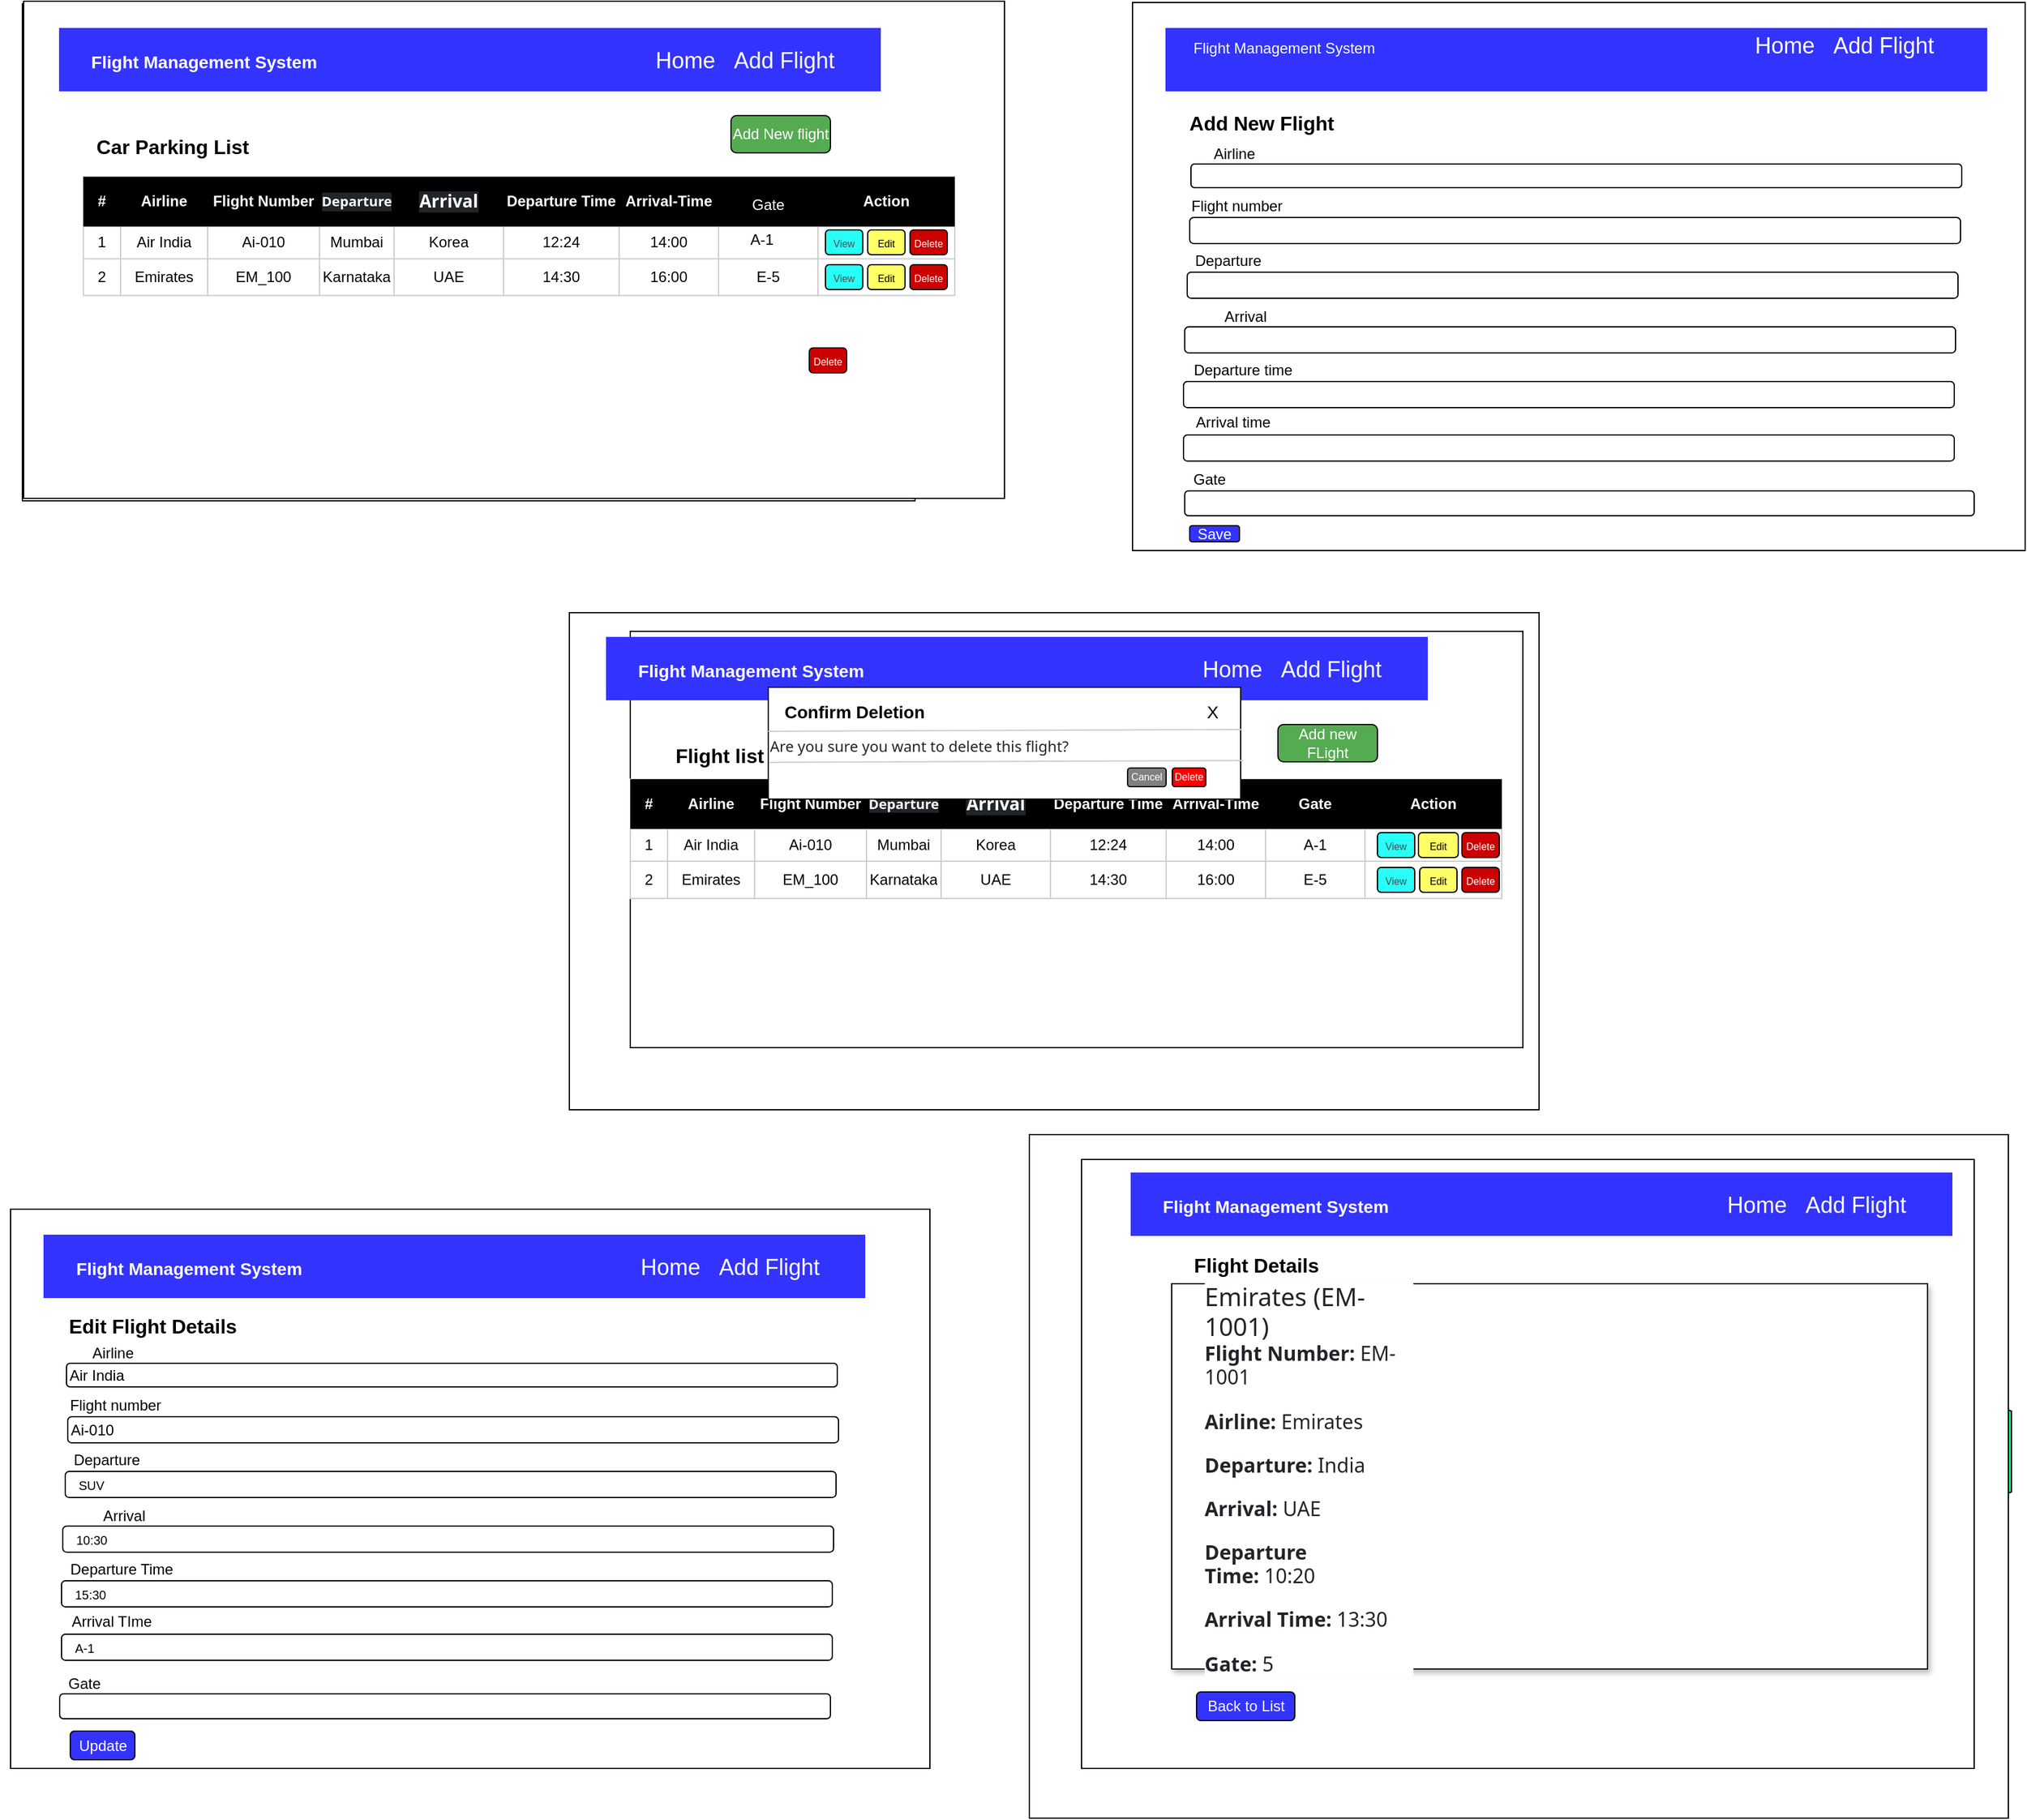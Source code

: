 <mxfile version="26.0.13">
  <diagram name="Page-1" id="tzhc3whBNL0cGUrzBZbR">
    <mxGraphModel dx="3455" dy="2513" grid="1" gridSize="10" guides="1" tooltips="1" connect="1" arrows="1" fold="1" page="1" pageScale="1" pageWidth="850" pageHeight="1100" math="0" shadow="0">
      <root>
        <mxCell id="0" />
        <mxCell id="1" parent="0" />
        <mxCell id="10CSAyg4ySIZtmBwXXm2-1" value="" style="rounded=0;whiteSpace=wrap;html=1;" parent="1" vertex="1">
          <mxGeometry x="105" y="150" width="640" height="240" as="geometry" />
        </mxCell>
        <mxCell id="10CSAyg4ySIZtmBwXXm2-2" value="" style="rounded=0;whiteSpace=wrap;html=1;strokeWidth=0;fillColor=light-dark(#3333FF,#99CAFC);fontColor=#FFFFFF;" parent="1" vertex="1">
          <mxGeometry x="80" y="170" width="560" height="30" as="geometry" />
        </mxCell>
        <mxCell id="10CSAyg4ySIZtmBwXXm2-3" value="Car Parking System" style="text;html=1;align=center;verticalAlign=middle;whiteSpace=wrap;rounded=0;fontColor=light-dark(#ffffff, #ededed);fontStyle=1" parent="1" vertex="1">
          <mxGeometry x="10" y="170" width="280" height="30" as="geometry" />
        </mxCell>
        <mxCell id="10CSAyg4ySIZtmBwXXm2-4" value="Home&amp;nbsp; &amp;nbsp;AddCar" style="text;html=1;align=center;verticalAlign=middle;whiteSpace=wrap;rounded=0;fontColor=#FFFFFF;" parent="1" vertex="1">
          <mxGeometry x="380" y="170" width="130" height="30" as="geometry" />
        </mxCell>
        <mxCell id="YdW8SJRkiYvQTzwNUpTn-3" value="Actor" style="shape=umlActor;verticalLabelPosition=bottom;verticalAlign=top;html=1;outlineConnect=0;" vertex="1" parent="1">
          <mxGeometry x="380" y="240" width="30" height="60" as="geometry" />
        </mxCell>
        <mxCell id="YdW8SJRkiYvQTzwNUpTn-4" value="Actor" style="shape=umlActor;verticalLabelPosition=bottom;verticalAlign=top;html=1;outlineConnect=0;" vertex="1" parent="1">
          <mxGeometry x="340" y="230" width="30" height="60" as="geometry" />
        </mxCell>
        <mxCell id="YdW8SJRkiYvQTzwNUpTn-5" value="" style="triangle;whiteSpace=wrap;html=1;direction=north;" vertex="1" parent="1">
          <mxGeometry x="240" y="230" width="30" height="20" as="geometry" />
        </mxCell>
        <mxCell id="YdW8SJRkiYvQTzwNUpTn-6" value="" style="whiteSpace=wrap;html=1;aspect=fixed;" vertex="1" parent="1">
          <mxGeometry x="245" y="250" width="20" height="20" as="geometry" />
        </mxCell>
        <mxCell id="YdW8SJRkiYvQTzwNUpTn-12" value="" style="curved=1;endArrow=classic;html=1;rounded=0;entryX=0;entryY=1;entryDx=0;entryDy=0;" edge="1" parent="1">
          <mxGeometry width="50" height="50" relative="1" as="geometry">
            <mxPoint x="260" y="269.996" as="sourcePoint" />
            <mxPoint x="240" y="270" as="targetPoint" />
            <Array as="points">
              <mxPoint x="510" y="305.71" />
              <mxPoint x="810" y="355.71" />
              <mxPoint x="460" y="385.71" />
              <mxPoint x="850" y="375.71" />
              <mxPoint x="410" y="305.71" />
            </Array>
          </mxGeometry>
        </mxCell>
        <mxCell id="YdW8SJRkiYvQTzwNUpTn-19" value="" style="sketch=0;outlineConnect=0;fontColor=#232F3E;gradientColor=none;fillColor=#E7157B;strokeColor=none;dashed=0;verticalLabelPosition=bottom;verticalAlign=top;align=center;html=1;fontSize=12;fontStyle=0;aspect=fixed;pointerEvents=1;shape=mxgraph.aws4.eventbridge_saas_partner_event_bus_resource;" vertex="1" parent="1">
          <mxGeometry x="400" y="240" width="20" height="20" as="geometry" />
        </mxCell>
        <mxCell id="YdW8SJRkiYvQTzwNUpTn-20" value="" style="sketch=0;outlineConnect=0;fontColor=#232F3E;gradientColor=none;fillColor=#E7157B;strokeColor=none;dashed=0;verticalLabelPosition=bottom;verticalAlign=top;align=center;html=1;fontSize=12;fontStyle=0;aspect=fixed;pointerEvents=1;shape=mxgraph.aws4.eventbridge_saas_partner_event_bus_resource;" vertex="1" parent="1">
          <mxGeometry x="360" y="230" width="20" height="20" as="geometry" />
        </mxCell>
        <mxCell id="YdW8SJRkiYvQTzwNUpTn-22" value="" style="verticalLabelPosition=bottom;verticalAlign=top;html=1;shape=mxgraph.basic.polygon;polyCoords=[[0.25,0],[0.75,0],[1,0.25],[1,0.75],[0.75,1],[0.25,1],[0,0.75],[0,0.25]];polyline=0;fontColor=#00FF80;fillColor=#00FF80;" vertex="1" parent="1">
          <mxGeometry x="440" y="150" width="350" height="130" as="geometry" />
        </mxCell>
        <mxCell id="YdW8SJRkiYvQTzwNUpTn-23" value="" style="rounded=0;whiteSpace=wrap;html=1;direction=south;" vertex="1" parent="1">
          <mxGeometry x="160" y="280" width="60" height="120" as="geometry" />
        </mxCell>
        <mxCell id="YdW8SJRkiYvQTzwNUpTn-24" value="" style="rounded=0;whiteSpace=wrap;html=1;direction=south;" vertex="1" parent="1">
          <mxGeometry x="220" y="310" width="40" height="90" as="geometry" />
        </mxCell>
        <mxCell id="YdW8SJRkiYvQTzwNUpTn-25" value="" style="swimlane;startSize=10;" vertex="1" collapsed="1" parent="1">
          <mxGeometry x="170" y="290" width="10" height="10" as="geometry">
            <mxRectangle x="170" y="290" width="10" height="10" as="alternateBounds" />
          </mxGeometry>
        </mxCell>
        <mxCell id="YdW8SJRkiYvQTzwNUpTn-34" style="edgeStyle=orthogonalEdgeStyle;rounded=0;orthogonalLoop=1;jettySize=auto;html=1;exitX=0.75;exitY=0;exitDx=0;exitDy=0;" edge="1" parent="1" source="YdW8SJRkiYvQTzwNUpTn-32" target="YdW8SJRkiYvQTzwNUpTn-23">
          <mxGeometry relative="1" as="geometry" />
        </mxCell>
        <mxCell id="YdW8SJRkiYvQTzwNUpTn-32" value="" style="swimlane;startSize=0;" vertex="1" collapsed="1" parent="1">
          <mxGeometry x="180" y="300" width="10" height="10" as="geometry">
            <mxRectangle x="170" y="290" width="10" height="10" as="alternateBounds" />
          </mxGeometry>
        </mxCell>
        <mxCell id="YdW8SJRkiYvQTzwNUpTn-35" value="" style="whiteSpace=wrap;html=1;aspect=fixed;" vertex="1" parent="1">
          <mxGeometry x="160" y="350" width="10" height="10" as="geometry" />
        </mxCell>
        <mxCell id="YdW8SJRkiYvQTzwNUpTn-36" value="" style="whiteSpace=wrap;html=1;aspect=fixed;" vertex="1" parent="1">
          <mxGeometry x="160" y="335" width="10" height="10" as="geometry" />
        </mxCell>
        <mxCell id="YdW8SJRkiYvQTzwNUpTn-37" value="" style="whiteSpace=wrap;html=1;aspect=fixed;" vertex="1" parent="1">
          <mxGeometry x="180" y="320" width="10" height="10" as="geometry" />
        </mxCell>
        <mxCell id="YdW8SJRkiYvQTzwNUpTn-38" value="" style="whiteSpace=wrap;html=1;aspect=fixed;" vertex="1" parent="1">
          <mxGeometry x="180" y="335" width="10" height="10" as="geometry" />
        </mxCell>
        <mxCell id="YdW8SJRkiYvQTzwNUpTn-39" value="" style="whiteSpace=wrap;html=1;aspect=fixed;" vertex="1" parent="1">
          <mxGeometry x="200" y="335" width="10" height="10" as="geometry" />
        </mxCell>
        <mxCell id="YdW8SJRkiYvQTzwNUpTn-41" style="edgeStyle=orthogonalEdgeStyle;rounded=0;orthogonalLoop=1;jettySize=auto;html=1;exitX=0.5;exitY=1;exitDx=0;exitDy=0;entryX=0.416;entryY=0.917;entryDx=0;entryDy=0;entryPerimeter=0;" edge="1" parent="1" source="YdW8SJRkiYvQTzwNUpTn-36" target="YdW8SJRkiYvQTzwNUpTn-23">
          <mxGeometry relative="1" as="geometry" />
        </mxCell>
        <mxCell id="YdW8SJRkiYvQTzwNUpTn-43" value="" style="whiteSpace=wrap;html=1;aspect=fixed;" vertex="1" parent="1">
          <mxGeometry x="160" y="370" width="10" height="10" as="geometry" />
        </mxCell>
        <mxCell id="YdW8SJRkiYvQTzwNUpTn-44" value="" style="whiteSpace=wrap;html=1;aspect=fixed;" vertex="1" parent="1">
          <mxGeometry x="200" y="350" width="10" height="10" as="geometry" />
        </mxCell>
        <mxCell id="YdW8SJRkiYvQTzwNUpTn-45" value="" style="whiteSpace=wrap;html=1;aspect=fixed;" vertex="1" parent="1">
          <mxGeometry x="180" y="350" width="10" height="10" as="geometry" />
        </mxCell>
        <mxCell id="YdW8SJRkiYvQTzwNUpTn-46" value="" style="whiteSpace=wrap;html=1;aspect=fixed;" vertex="1" parent="1">
          <mxGeometry x="180" y="370" width="10" height="10" as="geometry" />
        </mxCell>
        <mxCell id="YdW8SJRkiYvQTzwNUpTn-47" value="" style="whiteSpace=wrap;html=1;aspect=fixed;" vertex="1" parent="1">
          <mxGeometry x="200" y="370" width="10" height="10" as="geometry" />
        </mxCell>
        <mxCell id="YdW8SJRkiYvQTzwNUpTn-48" value="" style="whiteSpace=wrap;html=1;aspect=fixed;" vertex="1" parent="1">
          <mxGeometry x="160" y="390" width="10" height="10" as="geometry" />
        </mxCell>
        <mxCell id="YdW8SJRkiYvQTzwNUpTn-49" value="" style="whiteSpace=wrap;html=1;aspect=fixed;" vertex="1" parent="1">
          <mxGeometry x="180" y="390" width="10" height="10" as="geometry" />
        </mxCell>
        <mxCell id="YdW8SJRkiYvQTzwNUpTn-51" value="" style="whiteSpace=wrap;html=1;aspect=fixed;" vertex="1" parent="1">
          <mxGeometry x="200" y="390" width="10" height="10" as="geometry" />
        </mxCell>
        <mxCell id="YdW8SJRkiYvQTzwNUpTn-52" value="" style="whiteSpace=wrap;html=1;aspect=fixed;" vertex="1" parent="1">
          <mxGeometry x="220" y="325" width="10" height="10" as="geometry" />
        </mxCell>
        <mxCell id="YdW8SJRkiYvQTzwNUpTn-53" value="" style="whiteSpace=wrap;html=1;aspect=fixed;" vertex="1" parent="1">
          <mxGeometry x="240" y="310" width="10" height="10" as="geometry" />
        </mxCell>
        <mxCell id="YdW8SJRkiYvQTzwNUpTn-54" value="" style="whiteSpace=wrap;html=1;aspect=fixed;" vertex="1" parent="1">
          <mxGeometry x="230" y="345" width="10" height="10" as="geometry" />
        </mxCell>
        <mxCell id="YdW8SJRkiYvQTzwNUpTn-55" value="" style="whiteSpace=wrap;html=1;aspect=fixed;" vertex="1" parent="1">
          <mxGeometry x="245" y="330" width="10" height="10" as="geometry" />
        </mxCell>
        <mxCell id="YdW8SJRkiYvQTzwNUpTn-56" value="" style="whiteSpace=wrap;html=1;aspect=fixed;" vertex="1" parent="1">
          <mxGeometry x="220" y="360" width="10" height="10" as="geometry" />
        </mxCell>
        <mxCell id="YdW8SJRkiYvQTzwNUpTn-57" value="" style="whiteSpace=wrap;html=1;aspect=fixed;" vertex="1" parent="1">
          <mxGeometry x="240" y="360" width="10" height="10" as="geometry" />
        </mxCell>
        <mxCell id="YdW8SJRkiYvQTzwNUpTn-58" value="" style="whiteSpace=wrap;html=1;aspect=fixed;" vertex="1" parent="1">
          <mxGeometry x="220" y="380" width="10" height="10" as="geometry" />
        </mxCell>
        <mxCell id="YdW8SJRkiYvQTzwNUpTn-59" value="" style="whiteSpace=wrap;html=1;aspect=fixed;" vertex="1" parent="1">
          <mxGeometry x="245" y="380" width="10" height="10" as="geometry" />
        </mxCell>
        <mxCell id="YdW8SJRkiYvQTzwNUpTn-65" value="" style="verticalLabelPosition=bottom;verticalAlign=top;html=1;shape=mxgraph.basic.smiley" vertex="1" parent="1">
          <mxGeometry x="350" y="230" width="10" height="15" as="geometry" />
        </mxCell>
        <mxCell id="YdW8SJRkiYvQTzwNUpTn-66" value="" style="verticalLabelPosition=bottom;verticalAlign=top;html=1;shape=mxgraph.basic.smiley" vertex="1" parent="1">
          <mxGeometry x="390" y="240" width="10" height="15" as="geometry" />
        </mxCell>
        <mxCell id="YdW8SJRkiYvQTzwNUpTn-67" value="" style="rounded=0;whiteSpace=wrap;html=1;" vertex="1" parent="1">
          <mxGeometry x="-810" y="-950" width="718" height="400" as="geometry" />
        </mxCell>
        <mxCell id="YdW8SJRkiYvQTzwNUpTn-68" value="&lt;h3&gt;&lt;font style=&quot;color: rgb(255, 255, 255);&quot;&gt;&amp;nbsp; &amp;nbsp; &amp;nbsp; &lt;font style=&quot;&quot;&gt;&lt;span style=&quot;font-size: 20px;&quot;&gt;Car Parking System&amp;nbsp; &amp;nbsp; &amp;nbsp; &amp;nbsp; &amp;nbsp; &amp;nbsp; &amp;nbsp; &amp;nbsp; &amp;nbsp; &amp;nbsp; &amp;nbsp; &amp;nbsp; &amp;nbsp; &amp;nbsp; &amp;nbsp; &amp;nbsp; &amp;nbsp;&lt;/span&gt;&lt;span style=&quot;font-weight: normal;&quot;&gt;&lt;font style=&quot;font-size: 18px;&quot;&gt;Home&amp;nbsp; &amp;nbsp;Add Car&lt;/font&gt;&lt;/span&gt;&lt;/font&gt;&lt;/font&gt;&lt;/h3&gt;" style="rounded=0;whiteSpace=wrap;html=1;align=left;fillColor=#3333FF;strokeColor=#3333FF;" vertex="1" parent="1">
          <mxGeometry x="-780" y="-930" width="660" height="50" as="geometry" />
        </mxCell>
        <mxCell id="YdW8SJRkiYvQTzwNUpTn-69" value="" style="shape=table;startSize=0;container=1;collapsible=0;childLayout=tableLayout;strokeColor=#CCCCCC;" vertex="1" parent="1">
          <mxGeometry x="-761" y="-816" width="621" height="96" as="geometry" />
        </mxCell>
        <mxCell id="YdW8SJRkiYvQTzwNUpTn-70" value="" style="shape=tableRow;horizontal=0;startSize=0;swimlaneHead=0;swimlaneBody=0;strokeColor=inherit;top=0;left=0;bottom=0;right=0;collapsible=0;dropTarget=0;fillColor=none;points=[[0,0.5],[1,0.5]];portConstraint=eastwest;" vertex="1" parent="YdW8SJRkiYvQTzwNUpTn-69">
          <mxGeometry width="621" height="40" as="geometry" />
        </mxCell>
        <mxCell id="YdW8SJRkiYvQTzwNUpTn-71" value="#" style="shape=partialRectangle;html=1;whiteSpace=wrap;connectable=0;strokeColor=inherit;overflow=hidden;fillColor=#000000;top=0;left=0;bottom=0;right=0;pointerEvents=1;fontStyle=1;fontColor=#FFFFFF;fontSize=12;" vertex="1" parent="YdW8SJRkiYvQTzwNUpTn-70">
          <mxGeometry width="30" height="40" as="geometry">
            <mxRectangle width="30" height="40" as="alternateBounds" />
          </mxGeometry>
        </mxCell>
        <mxCell id="YdW8SJRkiYvQTzwNUpTn-72" value="Car Brand" style="shape=partialRectangle;html=1;whiteSpace=wrap;connectable=0;strokeColor=inherit;overflow=hidden;fillColor=#000000;top=0;left=0;bottom=0;right=0;pointerEvents=1;fontStyle=1;fontColor=#FFFFFF;fontSize=12;" vertex="1" parent="YdW8SJRkiYvQTzwNUpTn-70">
          <mxGeometry x="30" width="70" height="40" as="geometry">
            <mxRectangle width="70" height="40" as="alternateBounds" />
          </mxGeometry>
        </mxCell>
        <mxCell id="YdW8SJRkiYvQTzwNUpTn-73" value="Car Number" style="shape=partialRectangle;html=1;whiteSpace=wrap;connectable=0;strokeColor=inherit;overflow=hidden;fillColor=#000000;top=0;left=0;bottom=0;right=0;pointerEvents=1;fontStyle=1;fontColor=#FFFFFF;fontSize=12;" vertex="1" parent="YdW8SJRkiYvQTzwNUpTn-70">
          <mxGeometry x="100" width="90" height="40" as="geometry">
            <mxRectangle width="90" height="40" as="alternateBounds" />
          </mxGeometry>
        </mxCell>
        <mxCell id="YdW8SJRkiYvQTzwNUpTn-74" value="Car Type" style="shape=partialRectangle;html=1;whiteSpace=wrap;connectable=0;strokeColor=inherit;overflow=hidden;fillColor=#000000;top=0;left=0;bottom=0;right=0;pointerEvents=1;fontStyle=1;fontColor=#FFFFFF;fontSize=12;" vertex="1" parent="YdW8SJRkiYvQTzwNUpTn-70">
          <mxGeometry x="190" width="60" height="40" as="geometry">
            <mxRectangle width="60" height="40" as="alternateBounds" />
          </mxGeometry>
        </mxCell>
        <mxCell id="YdW8SJRkiYvQTzwNUpTn-75" value="Incoming Time" style="shape=partialRectangle;html=1;whiteSpace=wrap;connectable=0;strokeColor=inherit;overflow=hidden;fillColor=#000000;top=0;left=0;bottom=0;right=0;pointerEvents=1;fontStyle=1;fontColor=#FFFFFF;fontSize=12;" vertex="1" parent="YdW8SJRkiYvQTzwNUpTn-70">
          <mxGeometry x="250" width="88" height="40" as="geometry">
            <mxRectangle width="88" height="40" as="alternateBounds" />
          </mxGeometry>
        </mxCell>
        <mxCell id="YdW8SJRkiYvQTzwNUpTn-76" value="Outgoing Time" style="shape=partialRectangle;html=1;whiteSpace=wrap;connectable=0;strokeColor=inherit;overflow=hidden;fillColor=#000000;top=0;left=0;bottom=0;right=0;pointerEvents=1;fontStyle=1;fontColor=#FFFFFF;fontSize=12;" vertex="1" parent="YdW8SJRkiYvQTzwNUpTn-70">
          <mxGeometry x="338" width="93" height="40" as="geometry">
            <mxRectangle width="93" height="40" as="alternateBounds" />
          </mxGeometry>
        </mxCell>
        <mxCell id="YdW8SJRkiYvQTzwNUpTn-77" value="Parking Slot" style="shape=partialRectangle;html=1;whiteSpace=wrap;connectable=0;strokeColor=inherit;overflow=hidden;fillColor=#000000;top=0;left=0;bottom=0;right=0;pointerEvents=1;fontStyle=1;fontColor=#FFFFFF;fontSize=12;" vertex="1" parent="YdW8SJRkiYvQTzwNUpTn-70">
          <mxGeometry x="431" width="80" height="40" as="geometry">
            <mxRectangle width="80" height="40" as="alternateBounds" />
          </mxGeometry>
        </mxCell>
        <mxCell id="YdW8SJRkiYvQTzwNUpTn-78" value="Action" style="shape=partialRectangle;html=1;whiteSpace=wrap;connectable=0;strokeColor=inherit;overflow=hidden;fillColor=#000000;top=0;left=0;bottom=0;right=0;pointerEvents=1;fontStyle=1;fontColor=#FFFFFF;fontSize=12;" vertex="1" parent="YdW8SJRkiYvQTzwNUpTn-70">
          <mxGeometry x="511" width="110" height="40" as="geometry">
            <mxRectangle width="110" height="40" as="alternateBounds" />
          </mxGeometry>
        </mxCell>
        <mxCell id="YdW8SJRkiYvQTzwNUpTn-79" value="" style="shape=tableRow;horizontal=0;startSize=0;swimlaneHead=0;swimlaneBody=0;strokeColor=inherit;top=0;left=0;bottom=0;right=0;collapsible=0;dropTarget=0;fillColor=none;points=[[0,0.5],[1,0.5]];portConstraint=eastwest;" vertex="1" parent="YdW8SJRkiYvQTzwNUpTn-69">
          <mxGeometry y="40" width="621" height="26" as="geometry" />
        </mxCell>
        <mxCell id="YdW8SJRkiYvQTzwNUpTn-80" value="1" style="shape=partialRectangle;html=1;whiteSpace=wrap;connectable=0;strokeColor=inherit;overflow=hidden;fillColor=none;top=0;left=0;bottom=0;right=0;pointerEvents=1;" vertex="1" parent="YdW8SJRkiYvQTzwNUpTn-79">
          <mxGeometry width="30" height="26" as="geometry">
            <mxRectangle width="30" height="26" as="alternateBounds" />
          </mxGeometry>
        </mxCell>
        <mxCell id="YdW8SJRkiYvQTzwNUpTn-81" value="Benz" style="shape=partialRectangle;html=1;whiteSpace=wrap;connectable=0;strokeColor=inherit;overflow=hidden;fillColor=none;top=0;left=0;bottom=0;right=0;pointerEvents=1;" vertex="1" parent="YdW8SJRkiYvQTzwNUpTn-79">
          <mxGeometry x="30" width="70" height="26" as="geometry">
            <mxRectangle width="70" height="26" as="alternateBounds" />
          </mxGeometry>
        </mxCell>
        <mxCell id="YdW8SJRkiYvQTzwNUpTn-82" value="KA-04 AR-1551" style="shape=partialRectangle;html=1;whiteSpace=wrap;connectable=0;strokeColor=inherit;overflow=hidden;fillColor=none;top=0;left=0;bottom=0;right=0;pointerEvents=1;" vertex="1" parent="YdW8SJRkiYvQTzwNUpTn-79">
          <mxGeometry x="100" width="90" height="26" as="geometry">
            <mxRectangle width="90" height="26" as="alternateBounds" />
          </mxGeometry>
        </mxCell>
        <mxCell id="YdW8SJRkiYvQTzwNUpTn-83" value="SUV" style="shape=partialRectangle;html=1;whiteSpace=wrap;connectable=0;strokeColor=inherit;overflow=hidden;fillColor=none;top=0;left=0;bottom=0;right=0;pointerEvents=1;" vertex="1" parent="YdW8SJRkiYvQTzwNUpTn-79">
          <mxGeometry x="190" width="60" height="26" as="geometry">
            <mxRectangle width="60" height="26" as="alternateBounds" />
          </mxGeometry>
        </mxCell>
        <mxCell id="YdW8SJRkiYvQTzwNUpTn-84" value="10:20" style="shape=partialRectangle;html=1;whiteSpace=wrap;connectable=0;strokeColor=inherit;overflow=hidden;fillColor=none;top=0;left=0;bottom=0;right=0;pointerEvents=1;" vertex="1" parent="YdW8SJRkiYvQTzwNUpTn-79">
          <mxGeometry x="250" width="88" height="26" as="geometry">
            <mxRectangle width="88" height="26" as="alternateBounds" />
          </mxGeometry>
        </mxCell>
        <mxCell id="YdW8SJRkiYvQTzwNUpTn-85" value="12:24" style="shape=partialRectangle;html=1;whiteSpace=wrap;connectable=0;strokeColor=inherit;overflow=hidden;fillColor=none;top=0;left=0;bottom=0;right=0;pointerEvents=1;" vertex="1" parent="YdW8SJRkiYvQTzwNUpTn-79">
          <mxGeometry x="338" width="93" height="26" as="geometry">
            <mxRectangle width="93" height="26" as="alternateBounds" />
          </mxGeometry>
        </mxCell>
        <mxCell id="YdW8SJRkiYvQTzwNUpTn-86" value="A-1" style="shape=partialRectangle;html=1;whiteSpace=wrap;connectable=0;strokeColor=inherit;overflow=hidden;fillColor=none;top=0;left=0;bottom=0;right=0;pointerEvents=1;" vertex="1" parent="YdW8SJRkiYvQTzwNUpTn-79">
          <mxGeometry x="431" width="80" height="26" as="geometry">
            <mxRectangle width="80" height="26" as="alternateBounds" />
          </mxGeometry>
        </mxCell>
        <mxCell id="YdW8SJRkiYvQTzwNUpTn-87" value="" style="shape=partialRectangle;html=1;whiteSpace=wrap;connectable=0;strokeColor=inherit;overflow=hidden;fillColor=none;top=0;left=0;bottom=0;right=0;pointerEvents=1;" vertex="1" parent="YdW8SJRkiYvQTzwNUpTn-79">
          <mxGeometry x="511" width="110" height="26" as="geometry">
            <mxRectangle width="110" height="26" as="alternateBounds" />
          </mxGeometry>
        </mxCell>
        <mxCell id="YdW8SJRkiYvQTzwNUpTn-88" value="" style="shape=tableRow;horizontal=0;startSize=0;swimlaneHead=0;swimlaneBody=0;strokeColor=inherit;top=0;left=0;bottom=0;right=0;collapsible=0;dropTarget=0;fillColor=none;points=[[0,0.5],[1,0.5]];portConstraint=eastwest;" vertex="1" parent="YdW8SJRkiYvQTzwNUpTn-69">
          <mxGeometry y="66" width="621" height="30" as="geometry" />
        </mxCell>
        <mxCell id="YdW8SJRkiYvQTzwNUpTn-89" value="2" style="shape=partialRectangle;html=1;whiteSpace=wrap;connectable=0;strokeColor=inherit;overflow=hidden;fillColor=none;top=0;left=0;bottom=0;right=0;pointerEvents=1;" vertex="1" parent="YdW8SJRkiYvQTzwNUpTn-88">
          <mxGeometry width="30" height="30" as="geometry">
            <mxRectangle width="30" height="30" as="alternateBounds" />
          </mxGeometry>
        </mxCell>
        <mxCell id="YdW8SJRkiYvQTzwNUpTn-90" value="Audi" style="shape=partialRectangle;html=1;whiteSpace=wrap;connectable=0;strokeColor=inherit;overflow=hidden;fillColor=none;top=0;left=0;bottom=0;right=0;pointerEvents=1;" vertex="1" parent="YdW8SJRkiYvQTzwNUpTn-88">
          <mxGeometry x="30" width="70" height="30" as="geometry">
            <mxRectangle width="70" height="30" as="alternateBounds" />
          </mxGeometry>
        </mxCell>
        <mxCell id="YdW8SJRkiYvQTzwNUpTn-91" value="KA-01 AJ-2001" style="shape=partialRectangle;html=1;whiteSpace=wrap;connectable=0;strokeColor=inherit;overflow=hidden;fillColor=none;top=0;left=0;bottom=0;right=0;pointerEvents=1;" vertex="1" parent="YdW8SJRkiYvQTzwNUpTn-88">
          <mxGeometry x="100" width="90" height="30" as="geometry">
            <mxRectangle width="90" height="30" as="alternateBounds" />
          </mxGeometry>
        </mxCell>
        <mxCell id="YdW8SJRkiYvQTzwNUpTn-92" value="XUV" style="shape=partialRectangle;html=1;whiteSpace=wrap;connectable=0;strokeColor=inherit;overflow=hidden;fillColor=none;top=0;left=0;bottom=0;right=0;pointerEvents=1;" vertex="1" parent="YdW8SJRkiYvQTzwNUpTn-88">
          <mxGeometry x="190" width="60" height="30" as="geometry">
            <mxRectangle width="60" height="30" as="alternateBounds" />
          </mxGeometry>
        </mxCell>
        <mxCell id="YdW8SJRkiYvQTzwNUpTn-93" value="07:30" style="shape=partialRectangle;html=1;whiteSpace=wrap;connectable=0;strokeColor=inherit;overflow=hidden;fillColor=none;top=0;left=0;bottom=0;right=0;pointerEvents=1;" vertex="1" parent="YdW8SJRkiYvQTzwNUpTn-88">
          <mxGeometry x="250" width="88" height="30" as="geometry">
            <mxRectangle width="88" height="30" as="alternateBounds" />
          </mxGeometry>
        </mxCell>
        <mxCell id="YdW8SJRkiYvQTzwNUpTn-94" value="14:30" style="shape=partialRectangle;html=1;whiteSpace=wrap;connectable=0;strokeColor=inherit;overflow=hidden;fillColor=none;top=0;left=0;bottom=0;right=0;pointerEvents=1;" vertex="1" parent="YdW8SJRkiYvQTzwNUpTn-88">
          <mxGeometry x="338" width="93" height="30" as="geometry">
            <mxRectangle width="93" height="30" as="alternateBounds" />
          </mxGeometry>
        </mxCell>
        <mxCell id="YdW8SJRkiYvQTzwNUpTn-95" value="B-1" style="shape=partialRectangle;html=1;whiteSpace=wrap;connectable=0;strokeColor=inherit;overflow=hidden;fillColor=none;top=0;left=0;bottom=0;right=0;pointerEvents=1;" vertex="1" parent="YdW8SJRkiYvQTzwNUpTn-88">
          <mxGeometry x="431" width="80" height="30" as="geometry">
            <mxRectangle width="80" height="30" as="alternateBounds" />
          </mxGeometry>
        </mxCell>
        <mxCell id="YdW8SJRkiYvQTzwNUpTn-96" value="" style="shape=partialRectangle;html=1;whiteSpace=wrap;connectable=0;strokeColor=inherit;overflow=hidden;fillColor=none;top=0;left=0;bottom=0;right=0;pointerEvents=1;" vertex="1" parent="YdW8SJRkiYvQTzwNUpTn-88">
          <mxGeometry x="511" width="110" height="30" as="geometry">
            <mxRectangle width="110" height="30" as="alternateBounds" />
          </mxGeometry>
        </mxCell>
        <mxCell id="YdW8SJRkiYvQTzwNUpTn-97" value="Car Parking List" style="text;html=1;align=center;verticalAlign=middle;whiteSpace=wrap;rounded=0;fontStyle=1;fontSize=16;" vertex="1" parent="1">
          <mxGeometry x="-774" y="-850" width="170" height="30" as="geometry" />
        </mxCell>
        <mxCell id="YdW8SJRkiYvQTzwNUpTn-98" value="Add New Car" style="rounded=1;whiteSpace=wrap;html=1;fillColor=#55AB51;fontColor=#FFFFFF;" vertex="1" parent="1">
          <mxGeometry x="-240" y="-860" width="80" height="30" as="geometry" />
        </mxCell>
        <mxCell id="YdW8SJRkiYvQTzwNUpTn-99" value="&lt;font style=&quot;font-size: 8px;&quot;&gt;View&lt;/font&gt;" style="rounded=1;whiteSpace=wrap;html=1;fillColor=#28FFF7;fontColor=#4D4D4D;" vertex="1" parent="1">
          <mxGeometry x="-245" y="-773" width="30" height="20" as="geometry" />
        </mxCell>
        <mxCell id="YdW8SJRkiYvQTzwNUpTn-100" value="&lt;font style=&quot;font-size: 8px;&quot;&gt;Edit&lt;/font&gt;" style="rounded=1;whiteSpace=wrap;html=1;fillColor=#FFFF66;fontColor=#000000;" vertex="1" parent="1">
          <mxGeometry x="-211" y="-773" width="30" height="20" as="geometry" />
        </mxCell>
        <mxCell id="YdW8SJRkiYvQTzwNUpTn-101" value="&lt;font style=&quot;font-size: 8px;&quot;&gt;Delete&lt;/font&gt;" style="rounded=1;whiteSpace=wrap;html=1;fillColor=#CC0000;fontColor=#FFFFFF;" vertex="1" parent="1">
          <mxGeometry x="-177" y="-773" width="30" height="20" as="geometry" />
        </mxCell>
        <mxCell id="YdW8SJRkiYvQTzwNUpTn-102" value="&lt;font style=&quot;font-size: 8px;&quot;&gt;View&lt;/font&gt;" style="rounded=1;whiteSpace=wrap;html=1;fillColor=#28FFF7;fontColor=#4D4D4D;" vertex="1" parent="1">
          <mxGeometry x="-245" y="-745" width="30" height="20" as="geometry" />
        </mxCell>
        <mxCell id="YdW8SJRkiYvQTzwNUpTn-103" value="&lt;font style=&quot;font-size: 8px;&quot;&gt;Edit&lt;/font&gt;" style="rounded=1;whiteSpace=wrap;html=1;fillColor=#FFFF66;fontColor=#000000;" vertex="1" parent="1">
          <mxGeometry x="-211" y="-745" width="30" height="20" as="geometry" />
        </mxCell>
        <mxCell id="YdW8SJRkiYvQTzwNUpTn-104" value="&lt;font style=&quot;font-size: 8px;&quot;&gt;Delete&lt;/font&gt;" style="rounded=1;whiteSpace=wrap;html=1;fillColor=#CC0000;fontColor=#FFFFFF;" vertex="1" parent="1">
          <mxGeometry x="-177" y="-745" width="30" height="20" as="geometry" />
        </mxCell>
        <mxCell id="YdW8SJRkiYvQTzwNUpTn-105" value="" style="rounded=0;whiteSpace=wrap;html=1;" vertex="1" parent="1">
          <mxGeometry x="83" y="-951" width="718" height="400" as="geometry" />
        </mxCell>
        <mxCell id="YdW8SJRkiYvQTzwNUpTn-106" value="&lt;h3&gt;&lt;font style=&quot;color: rgb(255, 255, 255);&quot;&gt;&amp;nbsp; &amp;nbsp; &amp;nbsp; &lt;font style=&quot;&quot;&gt;&lt;span style=&quot;font-size: 20px;&quot;&gt;Car Parking System&amp;nbsp; &amp;nbsp; &amp;nbsp; &amp;nbsp; &amp;nbsp; &amp;nbsp; &amp;nbsp; &amp;nbsp; &amp;nbsp; &amp;nbsp; &amp;nbsp; &amp;nbsp; &amp;nbsp; &amp;nbsp; &amp;nbsp; &amp;nbsp; &amp;nbsp;&lt;/span&gt;&lt;span style=&quot;font-weight: normal;&quot;&gt;&lt;font style=&quot;font-size: 18px;&quot;&gt;Home&amp;nbsp; &amp;nbsp;Add Car&lt;/font&gt;&lt;/span&gt;&lt;/font&gt;&lt;/font&gt;&lt;/h3&gt;" style="rounded=0;whiteSpace=wrap;html=1;align=left;fillColor=#3333FF;strokeColor=#3333FF;" vertex="1" parent="1">
          <mxGeometry x="110" y="-930" width="660" height="50" as="geometry" />
        </mxCell>
        <mxCell id="YdW8SJRkiYvQTzwNUpTn-107" value="Add New Car" style="text;html=1;align=center;verticalAlign=middle;whiteSpace=wrap;rounded=0;fontStyle=1;fontSize=16;" vertex="1" parent="1">
          <mxGeometry x="102" y="-869" width="170" height="30" as="geometry" />
        </mxCell>
        <mxCell id="YdW8SJRkiYvQTzwNUpTn-108" value="Car Brand" style="text;html=1;align=center;verticalAlign=middle;whiteSpace=wrap;rounded=0;fontStyle=0;fontSize=12;" vertex="1" parent="1">
          <mxGeometry x="80" y="-844" width="170" height="30" as="geometry" />
        </mxCell>
        <mxCell id="YdW8SJRkiYvQTzwNUpTn-109" value="" style="rounded=1;whiteSpace=wrap;html=1;" vertex="1" parent="1">
          <mxGeometry x="130" y="-821" width="620" height="19" as="geometry" />
        </mxCell>
        <mxCell id="YdW8SJRkiYvQTzwNUpTn-110" value="Car Number" style="text;html=1;align=center;verticalAlign=middle;whiteSpace=wrap;rounded=0;fontStyle=0;fontSize=12;" vertex="1" parent="1">
          <mxGeometry x="82" y="-802" width="170" height="30" as="geometry" />
        </mxCell>
        <mxCell id="YdW8SJRkiYvQTzwNUpTn-111" value="Car Type" style="text;html=1;align=center;verticalAlign=middle;whiteSpace=wrap;rounded=0;fontStyle=0;fontSize=12;" vertex="1" parent="1">
          <mxGeometry x="75" y="-758" width="170" height="30" as="geometry" />
        </mxCell>
        <mxCell id="YdW8SJRkiYvQTzwNUpTn-112" value="" style="rounded=1;whiteSpace=wrap;html=1;" vertex="1" parent="1">
          <mxGeometry x="129" y="-778" width="620" height="21" as="geometry" />
        </mxCell>
        <mxCell id="YdW8SJRkiYvQTzwNUpTn-113" value="" style="rounded=1;whiteSpace=wrap;html=1;" vertex="1" parent="1">
          <mxGeometry x="127" y="-734" width="620" height="21" as="geometry" />
        </mxCell>
        <mxCell id="YdW8SJRkiYvQTzwNUpTn-114" value="Incoming Time" style="text;html=1;align=center;verticalAlign=middle;whiteSpace=wrap;rounded=0;fontStyle=0;fontSize=12;" vertex="1" parent="1">
          <mxGeometry x="89" y="-713" width="170" height="30" as="geometry" />
        </mxCell>
        <mxCell id="YdW8SJRkiYvQTzwNUpTn-115" value="" style="rounded=1;whiteSpace=wrap;html=1;" vertex="1" parent="1">
          <mxGeometry x="125" y="-690" width="620" height="21" as="geometry" />
        </mxCell>
        <mxCell id="YdW8SJRkiYvQTzwNUpTn-116" value="Outgoing Time" style="text;html=1;align=center;verticalAlign=middle;whiteSpace=wrap;rounded=0;fontStyle=0;fontSize=12;" vertex="1" parent="1">
          <mxGeometry x="87" y="-670" width="170" height="30" as="geometry" />
        </mxCell>
        <mxCell id="YdW8SJRkiYvQTzwNUpTn-117" value="" style="rounded=1;whiteSpace=wrap;html=1;" vertex="1" parent="1">
          <mxGeometry x="124" y="-646" width="620" height="21" as="geometry" />
        </mxCell>
        <mxCell id="YdW8SJRkiYvQTzwNUpTn-118" value="" style="rounded=1;whiteSpace=wrap;html=1;" vertex="1" parent="1">
          <mxGeometry x="124" y="-603" width="620" height="21" as="geometry" />
        </mxCell>
        <mxCell id="YdW8SJRkiYvQTzwNUpTn-119" value="Parking Slot" style="text;html=1;align=center;verticalAlign=middle;whiteSpace=wrap;rounded=0;fontStyle=0;fontSize=12;" vertex="1" parent="1">
          <mxGeometry x="79" y="-628" width="170" height="30" as="geometry" />
        </mxCell>
        <mxCell id="YdW8SJRkiYvQTzwNUpTn-120" value="Save" style="rounded=1;whiteSpace=wrap;html=1;fillColor=#3333FF;fontColor=#FFFFFF;" vertex="1" parent="1">
          <mxGeometry x="131" y="-571" width="40" height="13" as="geometry" />
        </mxCell>
        <mxCell id="YdW8SJRkiYvQTzwNUpTn-121" value="" style="rounded=0;whiteSpace=wrap;html=1;" vertex="1" parent="1">
          <mxGeometry x="-819.5" y="20" width="718" height="400" as="geometry" />
        </mxCell>
        <mxCell id="YdW8SJRkiYvQTzwNUpTn-122" value="&lt;h3&gt;&lt;font style=&quot;color: rgb(255, 255, 255);&quot;&gt;&amp;nbsp; &amp;nbsp; &amp;nbsp; &lt;font style=&quot;&quot;&gt;&lt;span style=&quot;font-size: 20px;&quot;&gt;Car Parking System&amp;nbsp; &amp;nbsp; &amp;nbsp; &amp;nbsp; &amp;nbsp; &amp;nbsp; &amp;nbsp; &amp;nbsp; &amp;nbsp; &amp;nbsp; &amp;nbsp; &amp;nbsp; &amp;nbsp; &amp;nbsp; &amp;nbsp; &amp;nbsp; &amp;nbsp;&lt;/span&gt;&lt;span style=&quot;font-weight: normal;&quot;&gt;&lt;font style=&quot;font-size: 18px;&quot;&gt;Home&amp;nbsp; &amp;nbsp;Add Car&lt;/font&gt;&lt;/span&gt;&lt;/font&gt;&lt;/font&gt;&lt;/h3&gt;" style="rounded=0;whiteSpace=wrap;html=1;align=left;fillColor=#3333FF;strokeColor=#3333FF;" vertex="1" parent="1">
          <mxGeometry x="-792.5" y="41" width="660" height="50" as="geometry" />
        </mxCell>
        <mxCell id="YdW8SJRkiYvQTzwNUpTn-123" value="Edit Car Details" style="text;html=1;align=center;verticalAlign=middle;whiteSpace=wrap;rounded=0;fontStyle=1;fontSize=16;" vertex="1" parent="1">
          <mxGeometry x="-790.5" y="99" width="170" height="30" as="geometry" />
        </mxCell>
        <mxCell id="YdW8SJRkiYvQTzwNUpTn-124" value="Car Brand" style="text;html=1;align=center;verticalAlign=middle;whiteSpace=wrap;rounded=0;fontStyle=0;fontSize=12;" vertex="1" parent="1">
          <mxGeometry x="-822.5" y="121" width="170" height="30" as="geometry" />
        </mxCell>
        <mxCell id="YdW8SJRkiYvQTzwNUpTn-125" value="&lt;font style=&quot;font-size: 10px;&quot;&gt;&amp;nbsp; &amp;nbsp;Audi&lt;/font&gt;" style="rounded=1;whiteSpace=wrap;html=1;align=left;" vertex="1" parent="1">
          <mxGeometry x="-774.5" y="144" width="620" height="19" as="geometry" />
        </mxCell>
        <mxCell id="YdW8SJRkiYvQTzwNUpTn-126" value="Car Number" style="text;html=1;align=center;verticalAlign=middle;whiteSpace=wrap;rounded=0;fontStyle=0;fontSize=12;" vertex="1" parent="1">
          <mxGeometry x="-820.5" y="163" width="170" height="30" as="geometry" />
        </mxCell>
        <mxCell id="YdW8SJRkiYvQTzwNUpTn-127" value="Car Type" style="text;html=1;align=center;verticalAlign=middle;whiteSpace=wrap;rounded=0;fontStyle=0;fontSize=12;" vertex="1" parent="1">
          <mxGeometry x="-827.5" y="207" width="170" height="30" as="geometry" />
        </mxCell>
        <mxCell id="YdW8SJRkiYvQTzwNUpTn-128" value="&lt;span style=&quot;font-size: 10px;&quot;&gt;&amp;nbsp; &amp;nbsp;KA-04 AR-1551&lt;/span&gt;" style="rounded=1;whiteSpace=wrap;html=1;align=left;" vertex="1" parent="1">
          <mxGeometry x="-773.5" y="187" width="620" height="21" as="geometry" />
        </mxCell>
        <mxCell id="YdW8SJRkiYvQTzwNUpTn-129" value="&lt;span style=&quot;font-size: 10px;&quot;&gt;&amp;nbsp; &amp;nbsp;SUV&lt;/span&gt;" style="rounded=1;whiteSpace=wrap;html=1;align=left;" vertex="1" parent="1">
          <mxGeometry x="-775.5" y="231" width="620" height="21" as="geometry" />
        </mxCell>
        <mxCell id="YdW8SJRkiYvQTzwNUpTn-130" value="Incoming Time" style="text;html=1;align=center;verticalAlign=middle;whiteSpace=wrap;rounded=0;fontStyle=0;fontSize=12;" vertex="1" parent="1">
          <mxGeometry x="-813.5" y="252" width="170" height="30" as="geometry" />
        </mxCell>
        <mxCell id="YdW8SJRkiYvQTzwNUpTn-131" value="&lt;span style=&quot;font-size: 10px;&quot;&gt;&amp;nbsp; &amp;nbsp;10:30&lt;/span&gt;" style="rounded=1;whiteSpace=wrap;html=1;align=left;" vertex="1" parent="1">
          <mxGeometry x="-777.5" y="275" width="620" height="21" as="geometry" />
        </mxCell>
        <mxCell id="YdW8SJRkiYvQTzwNUpTn-132" value="Outgoing Time" style="text;html=1;align=center;verticalAlign=middle;whiteSpace=wrap;rounded=0;fontStyle=0;fontSize=12;" vertex="1" parent="1">
          <mxGeometry x="-815.5" y="295" width="170" height="30" as="geometry" />
        </mxCell>
        <mxCell id="YdW8SJRkiYvQTzwNUpTn-133" value="&lt;span style=&quot;font-size: 10px;&quot;&gt;&amp;nbsp; &amp;nbsp;15:30&lt;/span&gt;" style="rounded=1;whiteSpace=wrap;html=1;align=left;" vertex="1" parent="1">
          <mxGeometry x="-778.5" y="319" width="620" height="21" as="geometry" />
        </mxCell>
        <mxCell id="YdW8SJRkiYvQTzwNUpTn-134" value="&lt;span style=&quot;font-size: 10px;&quot;&gt;&amp;nbsp; &amp;nbsp;A-1&lt;/span&gt;" style="rounded=1;whiteSpace=wrap;html=1;align=left;" vertex="1" parent="1">
          <mxGeometry x="-778.5" y="362" width="620" height="21" as="geometry" />
        </mxCell>
        <mxCell id="YdW8SJRkiYvQTzwNUpTn-135" value="Parking Slot" style="text;html=1;align=center;verticalAlign=middle;whiteSpace=wrap;rounded=0;fontStyle=0;fontSize=12;" vertex="1" parent="1">
          <mxGeometry x="-823.5" y="337" width="170" height="30" as="geometry" />
        </mxCell>
        <mxCell id="YdW8SJRkiYvQTzwNUpTn-136" value="Update" style="rounded=1;whiteSpace=wrap;html=1;fillColor=#3333FF;fontColor=#FFFFFF;" vertex="1" parent="1">
          <mxGeometry x="-771.5" y="390" width="52" height="23" as="geometry" />
        </mxCell>
        <mxCell id="YdW8SJRkiYvQTzwNUpTn-137" value="" style="rounded=0;whiteSpace=wrap;html=1;" vertex="1" parent="1">
          <mxGeometry y="-40" width="787.5" height="550" as="geometry" />
        </mxCell>
        <mxCell id="YdW8SJRkiYvQTzwNUpTn-138" value="&lt;h3&gt;&lt;font style=&quot;color: rgb(255, 255, 255);&quot;&gt;&amp;nbsp; &amp;nbsp; &amp;nbsp; &lt;font style=&quot;&quot;&gt;&lt;span style=&quot;font-size: 20px;&quot;&gt;Car Parking System&amp;nbsp; &amp;nbsp; &amp;nbsp; &amp;nbsp; &amp;nbsp; &amp;nbsp; &amp;nbsp; &amp;nbsp; &amp;nbsp; &amp;nbsp; &amp;nbsp; &amp;nbsp; &amp;nbsp; &amp;nbsp; &amp;nbsp; &amp;nbsp; &amp;nbsp;&lt;/span&gt;&lt;span style=&quot;font-weight: normal;&quot;&gt;&lt;font style=&quot;font-size: 18px;&quot;&gt;Home&amp;nbsp; &amp;nbsp;Add Car&lt;/font&gt;&lt;/span&gt;&lt;/font&gt;&lt;/font&gt;&lt;/h3&gt;" style="rounded=0;whiteSpace=wrap;html=1;align=left;fillColor=#3333FF;strokeColor=#3333FF;" vertex="1" parent="1">
          <mxGeometry x="96.5" y="41" width="660" height="50" as="geometry" />
        </mxCell>
        <mxCell id="YdW8SJRkiYvQTzwNUpTn-139" value="Car Details" style="text;html=1;align=center;verticalAlign=middle;whiteSpace=wrap;rounded=0;fontStyle=1;fontSize=16;" vertex="1" parent="1">
          <mxGeometry x="80.5" y="99" width="170" height="30" as="geometry" />
        </mxCell>
        <mxCell id="YdW8SJRkiYvQTzwNUpTn-140" value="" style="rounded=0;whiteSpace=wrap;html=1;perimeterSpacing=0;glass=0;shadow=1;" vertex="1" parent="1">
          <mxGeometry x="114.5" y="133" width="608" height="247" as="geometry" />
        </mxCell>
        <mxCell id="YdW8SJRkiYvQTzwNUpTn-141" value="&lt;h5 style=&quot;box-sizing: border-box; margin-top: 0px; margin-bottom: var(--bs-card-title-spacer-y); font-weight: 500; line-height: 1.2; color: rgb(33, 37, 41); font-size: 1.25rem; font-family: system-ui, -apple-system, &amp;quot;Segoe UI&amp;quot;, Roboto, &amp;quot;Helvetica Neue&amp;quot;, &amp;quot;Noto Sans&amp;quot;, &amp;quot;Liberation Sans&amp;quot;, Arial, sans-serif, &amp;quot;Apple Color Emoji&amp;quot;, &amp;quot;Segoe UI Emoji&amp;quot;, &amp;quot;Segoe UI Symbol&amp;quot;, &amp;quot;Noto Color Emoji&amp;quot;; text-align: start; background-color: rgb(255, 255, 255);&quot; class=&quot;card-title&quot;&gt;Audi Q6&amp;nbsp;(SUV)&lt;/h5&gt;&lt;p style=&quot;box-sizing: border-box; margin-top: 0px; margin-bottom: 1rem; color: rgb(33, 37, 41); font-family: system-ui, -apple-system, &amp;quot;Segoe UI&amp;quot;, Roboto, &amp;quot;Helvetica Neue&amp;quot;, &amp;quot;Noto Sans&amp;quot;, &amp;quot;Liberation Sans&amp;quot;, Arial, sans-serif, &amp;quot;Apple Color Emoji&amp;quot;, &amp;quot;Segoe UI Emoji&amp;quot;, &amp;quot;Segoe UI Symbol&amp;quot;, &amp;quot;Noto Color Emoji&amp;quot;; font-weight: 400; text-align: start; background-color: rgb(255, 255, 255);&quot;&gt;&lt;span style=&quot;box-sizing: border-box; font-weight: bolder;&quot;&gt;Car Number:&lt;/span&gt;&amp;nbsp;AR-1551&lt;/p&gt;&lt;p style=&quot;box-sizing: border-box; margin-top: 0px; margin-bottom: 1rem; color: rgb(33, 37, 41); font-family: system-ui, -apple-system, &amp;quot;Segoe UI&amp;quot;, Roboto, &amp;quot;Helvetica Neue&amp;quot;, &amp;quot;Noto Sans&amp;quot;, &amp;quot;Liberation Sans&amp;quot;, Arial, sans-serif, &amp;quot;Apple Color Emoji&amp;quot;, &amp;quot;Segoe UI Emoji&amp;quot;, &amp;quot;Segoe UI Symbol&amp;quot;, &amp;quot;Noto Color Emoji&amp;quot;; font-weight: 400; text-align: start; background-color: rgb(255, 255, 255);&quot;&gt;&lt;span style=&quot;box-sizing: border-box; font-weight: bolder;&quot;&gt;Car Type:&lt;/span&gt;&amp;nbsp;SUV&lt;/p&gt;&lt;p style=&quot;box-sizing: border-box; margin-top: 0px; margin-bottom: 1rem; color: rgb(33, 37, 41); font-family: system-ui, -apple-system, &amp;quot;Segoe UI&amp;quot;, Roboto, &amp;quot;Helvetica Neue&amp;quot;, &amp;quot;Noto Sans&amp;quot;, &amp;quot;Liberation Sans&amp;quot;, Arial, sans-serif, &amp;quot;Apple Color Emoji&amp;quot;, &amp;quot;Segoe UI Emoji&amp;quot;, &amp;quot;Segoe UI Symbol&amp;quot;, &amp;quot;Noto Color Emoji&amp;quot;; font-weight: 400; text-align: start; background-color: rgb(255, 255, 255);&quot;&gt;&lt;span style=&quot;box-sizing: border-box; font-weight: bolder;&quot;&gt;Incoming Time:&lt;/span&gt;&amp;nbsp;09:10&lt;/p&gt;&lt;p style=&quot;box-sizing: border-box; margin-top: 0px; margin-bottom: 1rem; color: rgb(33, 37, 41); font-family: system-ui, -apple-system, &amp;quot;Segoe UI&amp;quot;, Roboto, &amp;quot;Helvetica Neue&amp;quot;, &amp;quot;Noto Sans&amp;quot;, &amp;quot;Liberation Sans&amp;quot;, Arial, sans-serif, &amp;quot;Apple Color Emoji&amp;quot;, &amp;quot;Segoe UI Emoji&amp;quot;, &amp;quot;Segoe UI Symbol&amp;quot;, &amp;quot;Noto Color Emoji&amp;quot;; font-weight: 400; text-align: start; background-color: rgb(255, 255, 255);&quot;&gt;&lt;span style=&quot;box-sizing: border-box; font-weight: bolder;&quot;&gt;Outgoing Time:&lt;/span&gt;&amp;nbsp;17:06&lt;/p&gt;&lt;p style=&quot;box-sizing: border-box; margin-top: 0px; margin-bottom: 1rem; color: rgb(33, 37, 41); font-family: system-ui, -apple-system, &amp;quot;Segoe UI&amp;quot;, Roboto, &amp;quot;Helvetica Neue&amp;quot;, &amp;quot;Noto Sans&amp;quot;, &amp;quot;Liberation Sans&amp;quot;, Arial, sans-serif, &amp;quot;Apple Color Emoji&amp;quot;, &amp;quot;Segoe UI Emoji&amp;quot;, &amp;quot;Segoe UI Symbol&amp;quot;, &amp;quot;Noto Color Emoji&amp;quot;; font-weight: 400; text-align: start; background-color: rgb(255, 255, 255);&quot;&gt;&lt;span style=&quot;box-sizing: border-box; font-weight: bolder;&quot;&gt;Parking Slot:&lt;/span&gt;&amp;nbsp;A-2&lt;/p&gt;" style="text;html=1;align=center;verticalAlign=middle;whiteSpace=wrap;rounded=0;fontStyle=1;fontSize=16;" vertex="1" parent="1">
          <mxGeometry x="139.5" y="230" width="170" height="30" as="geometry" />
        </mxCell>
        <mxCell id="YdW8SJRkiYvQTzwNUpTn-142" value="Back to List" style="rounded=1;whiteSpace=wrap;html=1;fillColor=#3333FF;fontColor=#FFFFFF;" vertex="1" parent="1">
          <mxGeometry x="151.5" y="340.5" width="79" height="23" as="geometry" />
        </mxCell>
        <mxCell id="YdW8SJRkiYvQTzwNUpTn-143" value="" style="rounded=0;whiteSpace=wrap;html=1;" vertex="1" parent="1">
          <mxGeometry x="-370" y="-460" width="780" height="400" as="geometry" />
        </mxCell>
        <mxCell id="YdW8SJRkiYvQTzwNUpTn-144" value="&lt;h3&gt;&lt;font style=&quot;color: rgb(255, 255, 255);&quot;&gt;&amp;nbsp; &amp;nbsp; &amp;nbsp; &lt;font style=&quot;&quot;&gt;&lt;span style=&quot;font-size: 20px;&quot;&gt;Car Parking System&amp;nbsp; &amp;nbsp; &amp;nbsp; &amp;nbsp; &amp;nbsp; &amp;nbsp; &amp;nbsp; &amp;nbsp; &amp;nbsp; &amp;nbsp; &amp;nbsp; &amp;nbsp; &amp;nbsp; &amp;nbsp; &amp;nbsp; &amp;nbsp; &amp;nbsp;&lt;/span&gt;&lt;span style=&quot;font-weight: normal;&quot;&gt;&lt;font style=&quot;font-size: 18px;&quot;&gt;Home&amp;nbsp; &amp;nbsp;Add Car&lt;/font&gt;&lt;/span&gt;&lt;/font&gt;&lt;/font&gt;&lt;/h3&gt;" style="rounded=0;whiteSpace=wrap;html=1;align=left;fillColor=#3333FF;strokeColor=#3333FF;" vertex="1" parent="1">
          <mxGeometry x="-340" y="-440" width="660" height="50" as="geometry" />
        </mxCell>
        <mxCell id="YdW8SJRkiYvQTzwNUpTn-145" value="" style="shape=table;startSize=0;container=1;collapsible=0;childLayout=tableLayout;strokeColor=#CCCCCC;" vertex="1" parent="1">
          <mxGeometry x="-321" y="-326" width="621" height="96" as="geometry" />
        </mxCell>
        <mxCell id="YdW8SJRkiYvQTzwNUpTn-146" value="" style="shape=tableRow;horizontal=0;startSize=0;swimlaneHead=0;swimlaneBody=0;strokeColor=inherit;top=0;left=0;bottom=0;right=0;collapsible=0;dropTarget=0;fillColor=none;points=[[0,0.5],[1,0.5]];portConstraint=eastwest;" vertex="1" parent="YdW8SJRkiYvQTzwNUpTn-145">
          <mxGeometry width="621" height="40" as="geometry" />
        </mxCell>
        <mxCell id="YdW8SJRkiYvQTzwNUpTn-147" value="#" style="shape=partialRectangle;html=1;whiteSpace=wrap;connectable=0;strokeColor=inherit;overflow=hidden;fillColor=#000000;top=0;left=0;bottom=0;right=0;pointerEvents=1;fontStyle=1;fontColor=#FFFFFF;fontSize=12;" vertex="1" parent="YdW8SJRkiYvQTzwNUpTn-146">
          <mxGeometry width="30" height="40" as="geometry">
            <mxRectangle width="30" height="40" as="alternateBounds" />
          </mxGeometry>
        </mxCell>
        <mxCell id="YdW8SJRkiYvQTzwNUpTn-148" value="Car Brand" style="shape=partialRectangle;html=1;whiteSpace=wrap;connectable=0;strokeColor=inherit;overflow=hidden;fillColor=#000000;top=0;left=0;bottom=0;right=0;pointerEvents=1;fontStyle=1;fontColor=#FFFFFF;fontSize=12;" vertex="1" parent="YdW8SJRkiYvQTzwNUpTn-146">
          <mxGeometry x="30" width="70" height="40" as="geometry">
            <mxRectangle width="70" height="40" as="alternateBounds" />
          </mxGeometry>
        </mxCell>
        <mxCell id="YdW8SJRkiYvQTzwNUpTn-149" value="Car Number" style="shape=partialRectangle;html=1;whiteSpace=wrap;connectable=0;strokeColor=inherit;overflow=hidden;fillColor=#000000;top=0;left=0;bottom=0;right=0;pointerEvents=1;fontStyle=1;fontColor=#FFFFFF;fontSize=12;" vertex="1" parent="YdW8SJRkiYvQTzwNUpTn-146">
          <mxGeometry x="100" width="90" height="40" as="geometry">
            <mxRectangle width="90" height="40" as="alternateBounds" />
          </mxGeometry>
        </mxCell>
        <mxCell id="YdW8SJRkiYvQTzwNUpTn-150" value="Car Type" style="shape=partialRectangle;html=1;whiteSpace=wrap;connectable=0;strokeColor=inherit;overflow=hidden;fillColor=#000000;top=0;left=0;bottom=0;right=0;pointerEvents=1;fontStyle=1;fontColor=#FFFFFF;fontSize=12;" vertex="1" parent="YdW8SJRkiYvQTzwNUpTn-146">
          <mxGeometry x="190" width="60" height="40" as="geometry">
            <mxRectangle width="60" height="40" as="alternateBounds" />
          </mxGeometry>
        </mxCell>
        <mxCell id="YdW8SJRkiYvQTzwNUpTn-151" value="Incoming Time" style="shape=partialRectangle;html=1;whiteSpace=wrap;connectable=0;strokeColor=inherit;overflow=hidden;fillColor=#000000;top=0;left=0;bottom=0;right=0;pointerEvents=1;fontStyle=1;fontColor=#FFFFFF;fontSize=12;" vertex="1" parent="YdW8SJRkiYvQTzwNUpTn-146">
          <mxGeometry x="250" width="88" height="40" as="geometry">
            <mxRectangle width="88" height="40" as="alternateBounds" />
          </mxGeometry>
        </mxCell>
        <mxCell id="YdW8SJRkiYvQTzwNUpTn-152" value="Outgoing Time" style="shape=partialRectangle;html=1;whiteSpace=wrap;connectable=0;strokeColor=inherit;overflow=hidden;fillColor=#000000;top=0;left=0;bottom=0;right=0;pointerEvents=1;fontStyle=1;fontColor=#FFFFFF;fontSize=12;" vertex="1" parent="YdW8SJRkiYvQTzwNUpTn-146">
          <mxGeometry x="338" width="93" height="40" as="geometry">
            <mxRectangle width="93" height="40" as="alternateBounds" />
          </mxGeometry>
        </mxCell>
        <mxCell id="YdW8SJRkiYvQTzwNUpTn-153" value="Parking Slot" style="shape=partialRectangle;html=1;whiteSpace=wrap;connectable=0;strokeColor=inherit;overflow=hidden;fillColor=#000000;top=0;left=0;bottom=0;right=0;pointerEvents=1;fontStyle=1;fontColor=#FFFFFF;fontSize=12;" vertex="1" parent="YdW8SJRkiYvQTzwNUpTn-146">
          <mxGeometry x="431" width="80" height="40" as="geometry">
            <mxRectangle width="80" height="40" as="alternateBounds" />
          </mxGeometry>
        </mxCell>
        <mxCell id="YdW8SJRkiYvQTzwNUpTn-154" value="Action" style="shape=partialRectangle;html=1;whiteSpace=wrap;connectable=0;strokeColor=inherit;overflow=hidden;fillColor=#000000;top=0;left=0;bottom=0;right=0;pointerEvents=1;fontStyle=1;fontColor=#FFFFFF;fontSize=12;" vertex="1" parent="YdW8SJRkiYvQTzwNUpTn-146">
          <mxGeometry x="511" width="110" height="40" as="geometry">
            <mxRectangle width="110" height="40" as="alternateBounds" />
          </mxGeometry>
        </mxCell>
        <mxCell id="YdW8SJRkiYvQTzwNUpTn-155" value="" style="shape=tableRow;horizontal=0;startSize=0;swimlaneHead=0;swimlaneBody=0;strokeColor=inherit;top=0;left=0;bottom=0;right=0;collapsible=0;dropTarget=0;fillColor=none;points=[[0,0.5],[1,0.5]];portConstraint=eastwest;" vertex="1" parent="YdW8SJRkiYvQTzwNUpTn-145">
          <mxGeometry y="40" width="621" height="26" as="geometry" />
        </mxCell>
        <mxCell id="YdW8SJRkiYvQTzwNUpTn-156" value="1" style="shape=partialRectangle;html=1;whiteSpace=wrap;connectable=0;strokeColor=inherit;overflow=hidden;fillColor=none;top=0;left=0;bottom=0;right=0;pointerEvents=1;" vertex="1" parent="YdW8SJRkiYvQTzwNUpTn-155">
          <mxGeometry width="30" height="26" as="geometry">
            <mxRectangle width="30" height="26" as="alternateBounds" />
          </mxGeometry>
        </mxCell>
        <mxCell id="YdW8SJRkiYvQTzwNUpTn-157" value="Benz" style="shape=partialRectangle;html=1;whiteSpace=wrap;connectable=0;strokeColor=inherit;overflow=hidden;fillColor=none;top=0;left=0;bottom=0;right=0;pointerEvents=1;" vertex="1" parent="YdW8SJRkiYvQTzwNUpTn-155">
          <mxGeometry x="30" width="70" height="26" as="geometry">
            <mxRectangle width="70" height="26" as="alternateBounds" />
          </mxGeometry>
        </mxCell>
        <mxCell id="YdW8SJRkiYvQTzwNUpTn-158" value="KA-04 AR-1551" style="shape=partialRectangle;html=1;whiteSpace=wrap;connectable=0;strokeColor=inherit;overflow=hidden;fillColor=none;top=0;left=0;bottom=0;right=0;pointerEvents=1;" vertex="1" parent="YdW8SJRkiYvQTzwNUpTn-155">
          <mxGeometry x="100" width="90" height="26" as="geometry">
            <mxRectangle width="90" height="26" as="alternateBounds" />
          </mxGeometry>
        </mxCell>
        <mxCell id="YdW8SJRkiYvQTzwNUpTn-159" value="SUV" style="shape=partialRectangle;html=1;whiteSpace=wrap;connectable=0;strokeColor=inherit;overflow=hidden;fillColor=none;top=0;left=0;bottom=0;right=0;pointerEvents=1;" vertex="1" parent="YdW8SJRkiYvQTzwNUpTn-155">
          <mxGeometry x="190" width="60" height="26" as="geometry">
            <mxRectangle width="60" height="26" as="alternateBounds" />
          </mxGeometry>
        </mxCell>
        <mxCell id="YdW8SJRkiYvQTzwNUpTn-160" value="10:20" style="shape=partialRectangle;html=1;whiteSpace=wrap;connectable=0;strokeColor=inherit;overflow=hidden;fillColor=none;top=0;left=0;bottom=0;right=0;pointerEvents=1;" vertex="1" parent="YdW8SJRkiYvQTzwNUpTn-155">
          <mxGeometry x="250" width="88" height="26" as="geometry">
            <mxRectangle width="88" height="26" as="alternateBounds" />
          </mxGeometry>
        </mxCell>
        <mxCell id="YdW8SJRkiYvQTzwNUpTn-161" value="12:24" style="shape=partialRectangle;html=1;whiteSpace=wrap;connectable=0;strokeColor=inherit;overflow=hidden;fillColor=none;top=0;left=0;bottom=0;right=0;pointerEvents=1;" vertex="1" parent="YdW8SJRkiYvQTzwNUpTn-155">
          <mxGeometry x="338" width="93" height="26" as="geometry">
            <mxRectangle width="93" height="26" as="alternateBounds" />
          </mxGeometry>
        </mxCell>
        <mxCell id="YdW8SJRkiYvQTzwNUpTn-162" value="A-1" style="shape=partialRectangle;html=1;whiteSpace=wrap;connectable=0;strokeColor=inherit;overflow=hidden;fillColor=none;top=0;left=0;bottom=0;right=0;pointerEvents=1;" vertex="1" parent="YdW8SJRkiYvQTzwNUpTn-155">
          <mxGeometry x="431" width="80" height="26" as="geometry">
            <mxRectangle width="80" height="26" as="alternateBounds" />
          </mxGeometry>
        </mxCell>
        <mxCell id="YdW8SJRkiYvQTzwNUpTn-163" value="" style="shape=partialRectangle;html=1;whiteSpace=wrap;connectable=0;strokeColor=inherit;overflow=hidden;fillColor=none;top=0;left=0;bottom=0;right=0;pointerEvents=1;" vertex="1" parent="YdW8SJRkiYvQTzwNUpTn-155">
          <mxGeometry x="511" width="110" height="26" as="geometry">
            <mxRectangle width="110" height="26" as="alternateBounds" />
          </mxGeometry>
        </mxCell>
        <mxCell id="YdW8SJRkiYvQTzwNUpTn-164" value="" style="shape=tableRow;horizontal=0;startSize=0;swimlaneHead=0;swimlaneBody=0;strokeColor=inherit;top=0;left=0;bottom=0;right=0;collapsible=0;dropTarget=0;fillColor=none;points=[[0,0.5],[1,0.5]];portConstraint=eastwest;" vertex="1" parent="YdW8SJRkiYvQTzwNUpTn-145">
          <mxGeometry y="66" width="621" height="30" as="geometry" />
        </mxCell>
        <mxCell id="YdW8SJRkiYvQTzwNUpTn-165" value="2" style="shape=partialRectangle;html=1;whiteSpace=wrap;connectable=0;strokeColor=inherit;overflow=hidden;fillColor=none;top=0;left=0;bottom=0;right=0;pointerEvents=1;" vertex="1" parent="YdW8SJRkiYvQTzwNUpTn-164">
          <mxGeometry width="30" height="30" as="geometry">
            <mxRectangle width="30" height="30" as="alternateBounds" />
          </mxGeometry>
        </mxCell>
        <mxCell id="YdW8SJRkiYvQTzwNUpTn-166" value="Audi" style="shape=partialRectangle;html=1;whiteSpace=wrap;connectable=0;strokeColor=inherit;overflow=hidden;fillColor=none;top=0;left=0;bottom=0;right=0;pointerEvents=1;" vertex="1" parent="YdW8SJRkiYvQTzwNUpTn-164">
          <mxGeometry x="30" width="70" height="30" as="geometry">
            <mxRectangle width="70" height="30" as="alternateBounds" />
          </mxGeometry>
        </mxCell>
        <mxCell id="YdW8SJRkiYvQTzwNUpTn-167" value="KA-01 AJ-2001" style="shape=partialRectangle;html=1;whiteSpace=wrap;connectable=0;strokeColor=inherit;overflow=hidden;fillColor=none;top=0;left=0;bottom=0;right=0;pointerEvents=1;" vertex="1" parent="YdW8SJRkiYvQTzwNUpTn-164">
          <mxGeometry x="100" width="90" height="30" as="geometry">
            <mxRectangle width="90" height="30" as="alternateBounds" />
          </mxGeometry>
        </mxCell>
        <mxCell id="YdW8SJRkiYvQTzwNUpTn-168" value="XUV" style="shape=partialRectangle;html=1;whiteSpace=wrap;connectable=0;strokeColor=inherit;overflow=hidden;fillColor=none;top=0;left=0;bottom=0;right=0;pointerEvents=1;" vertex="1" parent="YdW8SJRkiYvQTzwNUpTn-164">
          <mxGeometry x="190" width="60" height="30" as="geometry">
            <mxRectangle width="60" height="30" as="alternateBounds" />
          </mxGeometry>
        </mxCell>
        <mxCell id="YdW8SJRkiYvQTzwNUpTn-169" value="07:30" style="shape=partialRectangle;html=1;whiteSpace=wrap;connectable=0;strokeColor=inherit;overflow=hidden;fillColor=none;top=0;left=0;bottom=0;right=0;pointerEvents=1;" vertex="1" parent="YdW8SJRkiYvQTzwNUpTn-164">
          <mxGeometry x="250" width="88" height="30" as="geometry">
            <mxRectangle width="88" height="30" as="alternateBounds" />
          </mxGeometry>
        </mxCell>
        <mxCell id="YdW8SJRkiYvQTzwNUpTn-170" value="14:30" style="shape=partialRectangle;html=1;whiteSpace=wrap;connectable=0;strokeColor=inherit;overflow=hidden;fillColor=none;top=0;left=0;bottom=0;right=0;pointerEvents=1;" vertex="1" parent="YdW8SJRkiYvQTzwNUpTn-164">
          <mxGeometry x="338" width="93" height="30" as="geometry">
            <mxRectangle width="93" height="30" as="alternateBounds" />
          </mxGeometry>
        </mxCell>
        <mxCell id="YdW8SJRkiYvQTzwNUpTn-171" value="B-1" style="shape=partialRectangle;html=1;whiteSpace=wrap;connectable=0;strokeColor=inherit;overflow=hidden;fillColor=none;top=0;left=0;bottom=0;right=0;pointerEvents=1;" vertex="1" parent="YdW8SJRkiYvQTzwNUpTn-164">
          <mxGeometry x="431" width="80" height="30" as="geometry">
            <mxRectangle width="80" height="30" as="alternateBounds" />
          </mxGeometry>
        </mxCell>
        <mxCell id="YdW8SJRkiYvQTzwNUpTn-172" value="" style="shape=partialRectangle;html=1;whiteSpace=wrap;connectable=0;strokeColor=inherit;overflow=hidden;fillColor=none;top=0;left=0;bottom=0;right=0;pointerEvents=1;" vertex="1" parent="YdW8SJRkiYvQTzwNUpTn-164">
          <mxGeometry x="511" width="110" height="30" as="geometry">
            <mxRectangle width="110" height="30" as="alternateBounds" />
          </mxGeometry>
        </mxCell>
        <mxCell id="YdW8SJRkiYvQTzwNUpTn-173" value="Car Parking List" style="text;html=1;align=center;verticalAlign=middle;whiteSpace=wrap;rounded=0;fontStyle=1;fontSize=16;" vertex="1" parent="1">
          <mxGeometry x="-334" y="-360" width="170" height="30" as="geometry" />
        </mxCell>
        <mxCell id="YdW8SJRkiYvQTzwNUpTn-174" value="Add New Car" style="rounded=1;whiteSpace=wrap;html=1;fillColor=#55AB51;fontColor=#FFFFFF;" vertex="1" parent="1">
          <mxGeometry x="200" y="-370" width="80" height="30" as="geometry" />
        </mxCell>
        <mxCell id="YdW8SJRkiYvQTzwNUpTn-175" value="&lt;font style=&quot;font-size: 8px;&quot;&gt;View&lt;/font&gt;" style="rounded=1;whiteSpace=wrap;html=1;fillColor=#28FFF7;fontColor=#4D4D4D;" vertex="1" parent="1">
          <mxGeometry x="195" y="-283" width="30" height="20" as="geometry" />
        </mxCell>
        <mxCell id="YdW8SJRkiYvQTzwNUpTn-176" value="&lt;font style=&quot;font-size: 8px;&quot;&gt;Edit&lt;/font&gt;" style="rounded=1;whiteSpace=wrap;html=1;fillColor=#FFFF66;fontColor=#000000;" vertex="1" parent="1">
          <mxGeometry x="229" y="-283" width="30" height="20" as="geometry" />
        </mxCell>
        <mxCell id="YdW8SJRkiYvQTzwNUpTn-177" value="&lt;font style=&quot;font-size: 8px;&quot;&gt;Delete&lt;/font&gt;" style="rounded=1;whiteSpace=wrap;html=1;fillColor=#CC0000;fontColor=#FFFFFF;" vertex="1" parent="1">
          <mxGeometry x="263" y="-283" width="30" height="20" as="geometry" />
        </mxCell>
        <mxCell id="YdW8SJRkiYvQTzwNUpTn-178" value="&lt;font style=&quot;font-size: 8px;&quot;&gt;View&lt;/font&gt;" style="rounded=1;whiteSpace=wrap;html=1;fillColor=#28FFF7;fontColor=#4D4D4D;" vertex="1" parent="1">
          <mxGeometry x="195" y="-255" width="30" height="20" as="geometry" />
        </mxCell>
        <mxCell id="YdW8SJRkiYvQTzwNUpTn-179" value="&lt;font style=&quot;font-size: 8px;&quot;&gt;Edit&lt;/font&gt;" style="rounded=1;whiteSpace=wrap;html=1;fillColor=#FFFF66;fontColor=#000000;" vertex="1" parent="1">
          <mxGeometry x="229" y="-255" width="30" height="20" as="geometry" />
        </mxCell>
        <mxCell id="YdW8SJRkiYvQTzwNUpTn-180" value="&lt;font style=&quot;font-size: 8px;&quot;&gt;Delete&lt;/font&gt;" style="rounded=1;whiteSpace=wrap;html=1;fillColor=#CC0000;fontColor=#FFFFFF;" vertex="1" parent="1">
          <mxGeometry x="263" y="-255" width="30" height="20" as="geometry" />
        </mxCell>
        <mxCell id="YdW8SJRkiYvQTzwNUpTn-181" value="" style="rounded=0;whiteSpace=wrap;html=1;" vertex="1" parent="1">
          <mxGeometry x="-210" y="-400" width="380" height="90" as="geometry" />
        </mxCell>
        <mxCell id="YdW8SJRkiYvQTzwNUpTn-182" value="Confirm Deletion" style="text;html=1;align=center;verticalAlign=middle;whiteSpace=wrap;rounded=0;fontStyle=1;fontSize=14;" vertex="1" parent="1">
          <mxGeometry x="-202" y="-395" width="123" height="30" as="geometry" />
        </mxCell>
        <mxCell id="YdW8SJRkiYvQTzwNUpTn-183" value="" style="endArrow=none;html=1;rounded=0;fontSize=12;startSize=8;endSize=7;curved=0;exitX=-0.003;exitY=0.35;exitDx=0;exitDy=0;entryX=1;entryY=0.333;entryDx=0;entryDy=0;entryPerimeter=0;exitPerimeter=0;strokeColor=#CCCCCC;" edge="1" parent="1">
          <mxGeometry width="50" height="50" relative="1" as="geometry">
            <mxPoint x="-210.14" y="-364.5" as="sourcePoint" />
            <mxPoint x="171" y="-366.03" as="targetPoint" />
          </mxGeometry>
        </mxCell>
        <mxCell id="YdW8SJRkiYvQTzwNUpTn-184" value="" style="endArrow=none;html=1;rounded=0;fontSize=12;startSize=8;endSize=7;curved=0;exitX=-0.003;exitY=0.35;exitDx=0;exitDy=0;entryX=1;entryY=0.333;entryDx=0;entryDy=0;entryPerimeter=0;exitPerimeter=0;strokeColor=#CCCCCC;" edge="1" parent="1">
          <mxGeometry width="50" height="50" relative="1" as="geometry">
            <mxPoint x="-209.14" y="-339.5" as="sourcePoint" />
            <mxPoint x="172" y="-341.03" as="targetPoint" />
          </mxGeometry>
        </mxCell>
        <mxCell id="YdW8SJRkiYvQTzwNUpTn-185" value="&lt;span style=&quot;color: rgb(33, 37, 41); font-family: system-ui, -apple-system, &amp;quot;Segoe UI&amp;quot;, Roboto, &amp;quot;Helvetica Neue&amp;quot;, &amp;quot;Noto Sans&amp;quot;, &amp;quot;Liberation Sans&amp;quot;, Arial, sans-serif, &amp;quot;Apple Color Emoji&amp;quot;, &amp;quot;Segoe UI Emoji&amp;quot;, &amp;quot;Segoe UI Symbol&amp;quot;, &amp;quot;Noto Color Emoji&amp;quot;; text-align: start;&quot;&gt;&lt;font&gt;Are you sure you want to delete this car?&lt;/font&gt;&lt;/span&gt;" style="text;html=1;align=center;verticalAlign=middle;whiteSpace=wrap;rounded=0;" vertex="1" parent="1">
          <mxGeometry x="-249.5" y="-367" width="320.5" height="30" as="geometry" />
        </mxCell>
        <mxCell id="YdW8SJRkiYvQTzwNUpTn-186" value="&lt;font style=&quot;font-size: 8px;&quot;&gt;Cancel&lt;/font&gt;" style="rounded=1;whiteSpace=wrap;html=1;fillColor=#808080;fontColor=#FFFFFF;verticalAlign=bottom;" vertex="1" parent="1">
          <mxGeometry x="79" y="-335" width="31" height="15" as="geometry" />
        </mxCell>
        <mxCell id="YdW8SJRkiYvQTzwNUpTn-187" value="&lt;font style=&quot;font-size: 8px; line-height: 100%;&quot;&gt;Delete&lt;/font&gt;" style="rounded=1;whiteSpace=wrap;html=1;fillColor=#FF0000;fontColor=#FFFFFF;strokeWidth=1;verticalAlign=bottom;" vertex="1" parent="1">
          <mxGeometry x="115" y="-335" width="27" height="15" as="geometry" />
        </mxCell>
        <mxCell id="YdW8SJRkiYvQTzwNUpTn-188" value="X" style="text;html=1;align=center;verticalAlign=middle;whiteSpace=wrap;rounded=0;fontStyle=0;fontSize=14;" vertex="1" parent="1">
          <mxGeometry x="86" y="-395" width="123" height="30" as="geometry" />
        </mxCell>
        <mxCell id="YdW8SJRkiYvQTzwNUpTn-189" value="" style="rounded=0;whiteSpace=wrap;html=1;" vertex="1" parent="1">
          <mxGeometry x="-809" y="-952" width="789" height="400" as="geometry" />
        </mxCell>
        <mxCell id="YdW8SJRkiYvQTzwNUpTn-190" value="&lt;h3&gt;&lt;font style=&quot;color: rgb(255, 255, 255);&quot;&gt;&amp;nbsp; &amp;nbsp; &amp;nbsp; Flight Management System&lt;span style=&quot;font-size: 20px;&quot;&gt;&amp;nbsp; &amp;nbsp; &amp;nbsp; &amp;nbsp; &amp;nbsp; &amp;nbsp; &amp;nbsp; &amp;nbsp; &amp;nbsp; &amp;nbsp; &amp;nbsp; &amp;nbsp; &amp;nbsp; &amp;nbsp; &amp;nbsp; &amp;nbsp; &amp;nbsp; &amp;nbsp; &amp;nbsp; &amp;nbsp; &amp;nbsp; &amp;nbsp; &amp;nbsp; &amp;nbsp; &amp;nbsp;&lt;/span&gt;&lt;span style=&quot;font-weight: normal;&quot;&gt;&lt;font style=&quot;font-size: 18px;&quot;&gt;Home&amp;nbsp; &amp;nbsp;Add Flight&lt;/font&gt;&lt;/span&gt;&lt;/font&gt;&lt;/h3&gt;" style="rounded=0;whiteSpace=wrap;html=1;align=left;fillColor=#3333FF;strokeColor=#3333FF;" vertex="1" parent="1">
          <mxGeometry x="-780" y="-930" width="660" height="50" as="geometry" />
        </mxCell>
        <mxCell id="YdW8SJRkiYvQTzwNUpTn-191" value="" style="shape=table;startSize=0;container=1;collapsible=0;childLayout=tableLayout;strokeColor=#CCCCCC;" vertex="1" parent="1">
          <mxGeometry x="-761" y="-810.75" width="701" height="95.5" as="geometry" />
        </mxCell>
        <mxCell id="YdW8SJRkiYvQTzwNUpTn-192" value="" style="shape=tableRow;horizontal=0;startSize=0;swimlaneHead=0;swimlaneBody=0;strokeColor=inherit;top=0;left=0;bottom=0;right=0;collapsible=0;dropTarget=0;fillColor=none;points=[[0,0.5],[1,0.5]];portConstraint=eastwest;" vertex="1" parent="YdW8SJRkiYvQTzwNUpTn-191">
          <mxGeometry width="701" height="40" as="geometry" />
        </mxCell>
        <mxCell id="YdW8SJRkiYvQTzwNUpTn-193" value="#" style="shape=partialRectangle;html=1;whiteSpace=wrap;connectable=0;strokeColor=inherit;overflow=hidden;fillColor=#000000;top=0;left=0;bottom=0;right=0;pointerEvents=1;fontStyle=1;fontColor=#FFFFFF;fontSize=12;" vertex="1" parent="YdW8SJRkiYvQTzwNUpTn-192">
          <mxGeometry width="30" height="40" as="geometry">
            <mxRectangle width="30" height="40" as="alternateBounds" />
          </mxGeometry>
        </mxCell>
        <mxCell id="YdW8SJRkiYvQTzwNUpTn-194" value="Airline" style="shape=partialRectangle;html=1;whiteSpace=wrap;connectable=0;strokeColor=inherit;overflow=hidden;fillColor=#000000;top=0;left=0;bottom=0;right=0;pointerEvents=1;fontStyle=1;fontColor=#FFFFFF;fontSize=12;" vertex="1" parent="YdW8SJRkiYvQTzwNUpTn-192">
          <mxGeometry x="30" width="70" height="40" as="geometry">
            <mxRectangle width="70" height="40" as="alternateBounds" />
          </mxGeometry>
        </mxCell>
        <mxCell id="YdW8SJRkiYvQTzwNUpTn-195" value="Flight Number" style="shape=partialRectangle;html=1;whiteSpace=wrap;connectable=0;strokeColor=inherit;overflow=hidden;fillColor=#000000;top=0;left=0;bottom=0;right=0;pointerEvents=1;fontStyle=1;fontColor=#FFFFFF;fontSize=12;" vertex="1" parent="YdW8SJRkiYvQTzwNUpTn-192">
          <mxGeometry x="100" width="90" height="40" as="geometry">
            <mxRectangle width="90" height="40" as="alternateBounds" />
          </mxGeometry>
        </mxCell>
        <mxCell id="YdW8SJRkiYvQTzwNUpTn-196" value="&lt;span style=&quot;font-family: system-ui, -apple-system, &amp;quot;Segoe UI&amp;quot;, Roboto, &amp;quot;Helvetica Neue&amp;quot;, &amp;quot;Noto Sans&amp;quot;, &amp;quot;Liberation Sans&amp;quot;, Arial, sans-serif, &amp;quot;Apple Color Emoji&amp;quot;, &amp;quot;Segoe UI Emoji&amp;quot;, &amp;quot;Segoe UI Symbol&amp;quot;, &amp;quot;Noto Color Emoji&amp;quot;; text-align: left; background-color: rgb(33, 37, 41);&quot;&gt;&lt;font style=&quot;font-size: 11px;&quot;&gt;Departure&lt;/font&gt;&lt;/span&gt;" style="shape=partialRectangle;html=1;whiteSpace=wrap;connectable=0;strokeColor=inherit;overflow=hidden;fillColor=#000000;top=0;left=0;bottom=0;right=0;pointerEvents=1;fontStyle=1;fontColor=#FFFFFF;fontSize=12;" vertex="1" parent="YdW8SJRkiYvQTzwNUpTn-192">
          <mxGeometry x="190" width="60" height="40" as="geometry">
            <mxRectangle width="60" height="40" as="alternateBounds" />
          </mxGeometry>
        </mxCell>
        <mxCell id="YdW8SJRkiYvQTzwNUpTn-197" value="&lt;span style=&quot;font-family: system-ui, -apple-system, &amp;quot;Segoe UI&amp;quot;, Roboto, &amp;quot;Helvetica Neue&amp;quot;, &amp;quot;Noto Sans&amp;quot;, &amp;quot;Liberation Sans&amp;quot;, Arial, sans-serif, &amp;quot;Apple Color Emoji&amp;quot;, &amp;quot;Segoe UI Emoji&amp;quot;, &amp;quot;Segoe UI Symbol&amp;quot;, &amp;quot;Noto Color Emoji&amp;quot;; text-align: left; background-color: rgb(33, 37, 41);&quot;&gt;&lt;font style=&quot;font-size: 14px;&quot;&gt;Arrival&lt;/font&gt;&lt;/span&gt;" style="shape=partialRectangle;html=1;whiteSpace=wrap;connectable=0;strokeColor=inherit;overflow=hidden;fillColor=#000000;top=0;left=0;bottom=0;right=0;pointerEvents=1;fontStyle=1;fontColor=#FFFFFF;fontSize=12;" vertex="1" parent="YdW8SJRkiYvQTzwNUpTn-192">
          <mxGeometry x="250" width="88" height="40" as="geometry">
            <mxRectangle width="88" height="40" as="alternateBounds" />
          </mxGeometry>
        </mxCell>
        <mxCell id="YdW8SJRkiYvQTzwNUpTn-198" value="Departure Time" style="shape=partialRectangle;html=1;whiteSpace=wrap;connectable=0;strokeColor=inherit;overflow=hidden;fillColor=#000000;top=0;left=0;bottom=0;right=0;pointerEvents=1;fontStyle=1;fontColor=#FFFFFF;fontSize=12;" vertex="1" parent="YdW8SJRkiYvQTzwNUpTn-192">
          <mxGeometry x="338" width="93" height="40" as="geometry">
            <mxRectangle width="93" height="40" as="alternateBounds" />
          </mxGeometry>
        </mxCell>
        <mxCell id="YdW8SJRkiYvQTzwNUpTn-199" value="Arrival-Time" style="shape=partialRectangle;html=1;whiteSpace=wrap;connectable=0;strokeColor=inherit;overflow=hidden;fillColor=#000000;top=0;left=0;bottom=0;right=0;pointerEvents=1;fontStyle=1;fontColor=#FFFFFF;fontSize=12;" vertex="1" parent="YdW8SJRkiYvQTzwNUpTn-192">
          <mxGeometry x="431" width="80" height="40" as="geometry">
            <mxRectangle width="80" height="40" as="alternateBounds" />
          </mxGeometry>
        </mxCell>
        <mxCell id="YdW8SJRkiYvQTzwNUpTn-321" style="shape=partialRectangle;html=1;whiteSpace=wrap;connectable=0;strokeColor=inherit;overflow=hidden;fillColor=#000000;top=0;left=0;bottom=0;right=0;pointerEvents=1;fontStyle=1;fontColor=#FFFFFF;fontSize=12;" vertex="1" parent="YdW8SJRkiYvQTzwNUpTn-192">
          <mxGeometry x="511" width="80" height="40" as="geometry">
            <mxRectangle width="80" height="40" as="alternateBounds" />
          </mxGeometry>
        </mxCell>
        <mxCell id="YdW8SJRkiYvQTzwNUpTn-200" value="Action" style="shape=partialRectangle;html=1;whiteSpace=wrap;connectable=0;strokeColor=inherit;overflow=hidden;fillColor=#000000;top=0;left=0;bottom=0;right=0;pointerEvents=1;fontStyle=1;fontColor=#FFFFFF;fontSize=12;" vertex="1" parent="YdW8SJRkiYvQTzwNUpTn-192">
          <mxGeometry x="591" width="110" height="40" as="geometry">
            <mxRectangle width="110" height="40" as="alternateBounds" />
          </mxGeometry>
        </mxCell>
        <mxCell id="YdW8SJRkiYvQTzwNUpTn-201" value="" style="shape=tableRow;horizontal=0;startSize=0;swimlaneHead=0;swimlaneBody=0;strokeColor=inherit;top=0;left=0;bottom=0;right=0;collapsible=0;dropTarget=0;fillColor=none;points=[[0,0.5],[1,0.5]];portConstraint=eastwest;" vertex="1" parent="YdW8SJRkiYvQTzwNUpTn-191">
          <mxGeometry y="40" width="701" height="26" as="geometry" />
        </mxCell>
        <mxCell id="YdW8SJRkiYvQTzwNUpTn-202" value="1" style="shape=partialRectangle;html=1;whiteSpace=wrap;connectable=0;strokeColor=inherit;overflow=hidden;fillColor=none;top=0;left=0;bottom=0;right=0;pointerEvents=1;" vertex="1" parent="YdW8SJRkiYvQTzwNUpTn-201">
          <mxGeometry width="30" height="26" as="geometry">
            <mxRectangle width="30" height="26" as="alternateBounds" />
          </mxGeometry>
        </mxCell>
        <mxCell id="YdW8SJRkiYvQTzwNUpTn-203" value="Air India" style="shape=partialRectangle;html=1;whiteSpace=wrap;connectable=0;strokeColor=inherit;overflow=hidden;fillColor=none;top=0;left=0;bottom=0;right=0;pointerEvents=1;" vertex="1" parent="YdW8SJRkiYvQTzwNUpTn-201">
          <mxGeometry x="30" width="70" height="26" as="geometry">
            <mxRectangle width="70" height="26" as="alternateBounds" />
          </mxGeometry>
        </mxCell>
        <mxCell id="YdW8SJRkiYvQTzwNUpTn-204" value="Ai-010" style="shape=partialRectangle;html=1;whiteSpace=wrap;connectable=0;strokeColor=inherit;overflow=hidden;fillColor=none;top=0;left=0;bottom=0;right=0;pointerEvents=1;" vertex="1" parent="YdW8SJRkiYvQTzwNUpTn-201">
          <mxGeometry x="100" width="90" height="26" as="geometry">
            <mxRectangle width="90" height="26" as="alternateBounds" />
          </mxGeometry>
        </mxCell>
        <mxCell id="YdW8SJRkiYvQTzwNUpTn-205" value="Mumbai" style="shape=partialRectangle;html=1;whiteSpace=wrap;connectable=0;strokeColor=inherit;overflow=hidden;fillColor=none;top=0;left=0;bottom=0;right=0;pointerEvents=1;" vertex="1" parent="YdW8SJRkiYvQTzwNUpTn-201">
          <mxGeometry x="190" width="60" height="26" as="geometry">
            <mxRectangle width="60" height="26" as="alternateBounds" />
          </mxGeometry>
        </mxCell>
        <mxCell id="YdW8SJRkiYvQTzwNUpTn-206" value="Korea" style="shape=partialRectangle;html=1;whiteSpace=wrap;connectable=0;strokeColor=inherit;overflow=hidden;fillColor=none;top=0;left=0;bottom=0;right=0;pointerEvents=1;" vertex="1" parent="YdW8SJRkiYvQTzwNUpTn-201">
          <mxGeometry x="250" width="88" height="26" as="geometry">
            <mxRectangle width="88" height="26" as="alternateBounds" />
          </mxGeometry>
        </mxCell>
        <mxCell id="YdW8SJRkiYvQTzwNUpTn-207" value="12:24" style="shape=partialRectangle;html=1;whiteSpace=wrap;connectable=0;strokeColor=inherit;overflow=hidden;fillColor=none;top=0;left=0;bottom=0;right=0;pointerEvents=1;" vertex="1" parent="YdW8SJRkiYvQTzwNUpTn-201">
          <mxGeometry x="338" width="93" height="26" as="geometry">
            <mxRectangle width="93" height="26" as="alternateBounds" />
          </mxGeometry>
        </mxCell>
        <mxCell id="YdW8SJRkiYvQTzwNUpTn-208" value="14:00" style="shape=partialRectangle;html=1;whiteSpace=wrap;connectable=0;strokeColor=inherit;overflow=hidden;fillColor=none;top=0;left=0;bottom=0;right=0;pointerEvents=1;" vertex="1" parent="YdW8SJRkiYvQTzwNUpTn-201">
          <mxGeometry x="431" width="80" height="26" as="geometry">
            <mxRectangle width="80" height="26" as="alternateBounds" />
          </mxGeometry>
        </mxCell>
        <mxCell id="YdW8SJRkiYvQTzwNUpTn-322" style="shape=partialRectangle;html=1;whiteSpace=wrap;connectable=0;strokeColor=inherit;overflow=hidden;fillColor=none;top=0;left=0;bottom=0;right=0;pointerEvents=1;" vertex="1" parent="YdW8SJRkiYvQTzwNUpTn-201">
          <mxGeometry x="511" width="80" height="26" as="geometry">
            <mxRectangle width="80" height="26" as="alternateBounds" />
          </mxGeometry>
        </mxCell>
        <mxCell id="YdW8SJRkiYvQTzwNUpTn-209" value="" style="shape=partialRectangle;html=1;whiteSpace=wrap;connectable=0;strokeColor=inherit;overflow=hidden;fillColor=none;top=0;left=0;bottom=0;right=0;pointerEvents=1;" vertex="1" parent="YdW8SJRkiYvQTzwNUpTn-201">
          <mxGeometry x="591" width="110" height="26" as="geometry">
            <mxRectangle width="110" height="26" as="alternateBounds" />
          </mxGeometry>
        </mxCell>
        <mxCell id="YdW8SJRkiYvQTzwNUpTn-210" value="" style="shape=tableRow;horizontal=0;startSize=0;swimlaneHead=0;swimlaneBody=0;strokeColor=inherit;top=0;left=0;bottom=0;right=0;collapsible=0;dropTarget=0;fillColor=none;points=[[0,0.5],[1,0.5]];portConstraint=eastwest;" vertex="1" parent="YdW8SJRkiYvQTzwNUpTn-191">
          <mxGeometry y="66" width="701" height="30" as="geometry" />
        </mxCell>
        <mxCell id="YdW8SJRkiYvQTzwNUpTn-211" value="2" style="shape=partialRectangle;html=1;whiteSpace=wrap;connectable=0;strokeColor=inherit;overflow=hidden;fillColor=none;top=0;left=0;bottom=0;right=0;pointerEvents=1;" vertex="1" parent="YdW8SJRkiYvQTzwNUpTn-210">
          <mxGeometry width="30" height="30" as="geometry">
            <mxRectangle width="30" height="30" as="alternateBounds" />
          </mxGeometry>
        </mxCell>
        <mxCell id="YdW8SJRkiYvQTzwNUpTn-212" value="Emirates" style="shape=partialRectangle;html=1;whiteSpace=wrap;connectable=0;strokeColor=inherit;overflow=hidden;fillColor=none;top=0;left=0;bottom=0;right=0;pointerEvents=1;" vertex="1" parent="YdW8SJRkiYvQTzwNUpTn-210">
          <mxGeometry x="30" width="70" height="30" as="geometry">
            <mxRectangle width="70" height="30" as="alternateBounds" />
          </mxGeometry>
        </mxCell>
        <mxCell id="YdW8SJRkiYvQTzwNUpTn-213" value="EM_100" style="shape=partialRectangle;html=1;whiteSpace=wrap;connectable=0;strokeColor=inherit;overflow=hidden;fillColor=none;top=0;left=0;bottom=0;right=0;pointerEvents=1;" vertex="1" parent="YdW8SJRkiYvQTzwNUpTn-210">
          <mxGeometry x="100" width="90" height="30" as="geometry">
            <mxRectangle width="90" height="30" as="alternateBounds" />
          </mxGeometry>
        </mxCell>
        <mxCell id="YdW8SJRkiYvQTzwNUpTn-214" value="Karnataka" style="shape=partialRectangle;html=1;whiteSpace=wrap;connectable=0;strokeColor=inherit;overflow=hidden;fillColor=none;top=0;left=0;bottom=0;right=0;pointerEvents=1;" vertex="1" parent="YdW8SJRkiYvQTzwNUpTn-210">
          <mxGeometry x="190" width="60" height="30" as="geometry">
            <mxRectangle width="60" height="30" as="alternateBounds" />
          </mxGeometry>
        </mxCell>
        <mxCell id="YdW8SJRkiYvQTzwNUpTn-215" value="UAE" style="shape=partialRectangle;html=1;whiteSpace=wrap;connectable=0;strokeColor=inherit;overflow=hidden;fillColor=none;top=0;left=0;bottom=0;right=0;pointerEvents=1;" vertex="1" parent="YdW8SJRkiYvQTzwNUpTn-210">
          <mxGeometry x="250" width="88" height="30" as="geometry">
            <mxRectangle width="88" height="30" as="alternateBounds" />
          </mxGeometry>
        </mxCell>
        <mxCell id="YdW8SJRkiYvQTzwNUpTn-216" value="14:30" style="shape=partialRectangle;html=1;whiteSpace=wrap;connectable=0;strokeColor=inherit;overflow=hidden;fillColor=none;top=0;left=0;bottom=0;right=0;pointerEvents=1;" vertex="1" parent="YdW8SJRkiYvQTzwNUpTn-210">
          <mxGeometry x="338" width="93" height="30" as="geometry">
            <mxRectangle width="93" height="30" as="alternateBounds" />
          </mxGeometry>
        </mxCell>
        <mxCell id="YdW8SJRkiYvQTzwNUpTn-217" value="16:00" style="shape=partialRectangle;html=1;whiteSpace=wrap;connectable=0;strokeColor=inherit;overflow=hidden;fillColor=none;top=0;left=0;bottom=0;right=0;pointerEvents=1;" vertex="1" parent="YdW8SJRkiYvQTzwNUpTn-210">
          <mxGeometry x="431" width="80" height="30" as="geometry">
            <mxRectangle width="80" height="30" as="alternateBounds" />
          </mxGeometry>
        </mxCell>
        <mxCell id="YdW8SJRkiYvQTzwNUpTn-323" value="E-5" style="shape=partialRectangle;html=1;whiteSpace=wrap;connectable=0;strokeColor=inherit;overflow=hidden;fillColor=none;top=0;left=0;bottom=0;right=0;pointerEvents=1;" vertex="1" parent="YdW8SJRkiYvQTzwNUpTn-210">
          <mxGeometry x="511" width="80" height="30" as="geometry">
            <mxRectangle width="80" height="30" as="alternateBounds" />
          </mxGeometry>
        </mxCell>
        <mxCell id="YdW8SJRkiYvQTzwNUpTn-218" value="" style="shape=partialRectangle;html=1;whiteSpace=wrap;connectable=0;strokeColor=inherit;overflow=hidden;fillColor=none;top=0;left=0;bottom=0;right=0;pointerEvents=1;" vertex="1" parent="YdW8SJRkiYvQTzwNUpTn-210">
          <mxGeometry x="591" width="110" height="30" as="geometry">
            <mxRectangle width="110" height="30" as="alternateBounds" />
          </mxGeometry>
        </mxCell>
        <mxCell id="YdW8SJRkiYvQTzwNUpTn-219" value="Car Parking List" style="text;html=1;align=center;verticalAlign=middle;whiteSpace=wrap;rounded=0;fontStyle=1;fontSize=16;" vertex="1" parent="1">
          <mxGeometry x="-774" y="-850" width="170" height="30" as="geometry" />
        </mxCell>
        <mxCell id="YdW8SJRkiYvQTzwNUpTn-220" value="Add New flight" style="rounded=1;whiteSpace=wrap;html=1;fillColor=#55AB51;fontColor=#FFFFFF;" vertex="1" parent="1">
          <mxGeometry x="-240" y="-860" width="80" height="30" as="geometry" />
        </mxCell>
        <mxCell id="YdW8SJRkiYvQTzwNUpTn-221" value="&lt;font style=&quot;font-size: 8px;&quot;&gt;View&lt;/font&gt;" style="rounded=1;whiteSpace=wrap;html=1;fillColor=#28FFF7;fontColor=#4D4D4D;" vertex="1" parent="1">
          <mxGeometry x="-164" y="-768" width="30" height="20" as="geometry" />
        </mxCell>
        <mxCell id="YdW8SJRkiYvQTzwNUpTn-222" value="&lt;font style=&quot;font-size: 8px;&quot;&gt;Edit&lt;/font&gt;" style="rounded=1;whiteSpace=wrap;html=1;fillColor=#FFFF66;fontColor=#000000;" vertex="1" parent="1">
          <mxGeometry x="-130" y="-768" width="30" height="20" as="geometry" />
        </mxCell>
        <mxCell id="YdW8SJRkiYvQTzwNUpTn-223" value="&lt;font style=&quot;font-size: 8px;&quot;&gt;Delete&lt;/font&gt;" style="rounded=1;whiteSpace=wrap;html=1;fillColor=#CC0000;fontColor=#FFFFFF;" vertex="1" parent="1">
          <mxGeometry x="-96" y="-768" width="30" height="20" as="geometry" />
        </mxCell>
        <mxCell id="YdW8SJRkiYvQTzwNUpTn-224" value="&lt;font style=&quot;font-size: 8px;&quot;&gt;View&lt;/font&gt;" style="rounded=1;whiteSpace=wrap;html=1;fillColor=#28FFF7;fontColor=#4D4D4D;" vertex="1" parent="1">
          <mxGeometry x="-164" y="-740" width="30" height="20" as="geometry" />
        </mxCell>
        <mxCell id="YdW8SJRkiYvQTzwNUpTn-225" value="&lt;font style=&quot;font-size: 8px;&quot;&gt;Edit&lt;/font&gt;" style="rounded=1;whiteSpace=wrap;html=1;fillColor=#FFFF66;fontColor=#000000;" vertex="1" parent="1">
          <mxGeometry x="-130" y="-740" width="30" height="20" as="geometry" />
        </mxCell>
        <mxCell id="YdW8SJRkiYvQTzwNUpTn-226" value="&lt;font style=&quot;font-size: 8px;&quot;&gt;Delete&lt;/font&gt;" style="rounded=1;whiteSpace=wrap;html=1;fillColor=#CC0000;fontColor=#FFFFFF;" vertex="1" parent="1">
          <mxGeometry x="-96" y="-740" width="30" height="20" as="geometry" />
        </mxCell>
        <mxCell id="YdW8SJRkiYvQTzwNUpTn-227" value="" style="rounded=0;whiteSpace=wrap;html=1;" vertex="1" parent="1">
          <mxGeometry x="83" y="-951" width="718" height="441" as="geometry" />
        </mxCell>
        <mxCell id="YdW8SJRkiYvQTzwNUpTn-228" value="&lt;h3&gt;&lt;font style=&quot;color: rgb(255, 255, 255);&quot;&gt;&lt;font style=&quot;&quot;&gt;&lt;span style=&quot;color: light-dark(rgb(255, 255, 255), rgb(18, 18, 18)); background-color: transparent; font-size: 12px; font-weight: normal;&quot;&gt;&amp;nbsp; &amp;nbsp; &amp;nbsp; Flight Management System&lt;/span&gt;&lt;span style=&quot;color: light-dark(rgb(255, 255, 255), rgb(18, 18, 18)); background-color: transparent; font-weight: normal; font-size: 20px;&quot;&gt;&amp;nbsp; &amp;nbsp; &amp;nbsp; &amp;nbsp; &amp;nbsp; &amp;nbsp; &amp;nbsp; &amp;nbsp; &amp;nbsp; &amp;nbsp; &amp;nbsp; &amp;nbsp; &amp;nbsp; &amp;nbsp; &amp;nbsp; &amp;nbsp; &amp;nbsp; &amp;nbsp; &amp;nbsp; &amp;nbsp; &amp;nbsp; &amp;nbsp; &amp;nbsp; &amp;nbsp; &amp;nbsp; &amp;nbsp; &amp;nbsp; &amp;nbsp;&lt;/span&gt;&lt;span style=&quot;color: light-dark(rgb(255, 255, 255), rgb(18, 18, 18)); background-color: transparent; font-size: 12px; font-weight: normal;&quot;&gt;&lt;font style=&quot;font-size: 18px;&quot;&gt;Home&amp;nbsp; &amp;nbsp;Add Flight&lt;/font&gt;&lt;/span&gt;&lt;span style=&quot;font-size: 20px;&quot;&gt;&amp;nbsp; &amp;nbsp; &amp;nbsp; &amp;nbsp; &amp;nbsp; &amp;nbsp; &amp;nbsp;&lt;/span&gt;&lt;/font&gt;&lt;/font&gt;&lt;/h3&gt;" style="rounded=0;whiteSpace=wrap;html=1;align=left;fillColor=#3333FF;strokeColor=#3333FF;" vertex="1" parent="1">
          <mxGeometry x="110" y="-930" width="660" height="50" as="geometry" />
        </mxCell>
        <mxCell id="YdW8SJRkiYvQTzwNUpTn-229" value="Add New Flight" style="text;html=1;align=center;verticalAlign=middle;whiteSpace=wrap;rounded=0;fontStyle=1;fontSize=16;" vertex="1" parent="1">
          <mxGeometry x="102" y="-869" width="170" height="30" as="geometry" />
        </mxCell>
        <mxCell id="YdW8SJRkiYvQTzwNUpTn-230" value="Airline" style="text;html=1;align=center;verticalAlign=middle;whiteSpace=wrap;rounded=0;fontStyle=0;fontSize=12;" vertex="1" parent="1">
          <mxGeometry x="80" y="-844" width="170" height="30" as="geometry" />
        </mxCell>
        <mxCell id="YdW8SJRkiYvQTzwNUpTn-231" value="" style="rounded=1;whiteSpace=wrap;html=1;" vertex="1" parent="1">
          <mxGeometry x="130" y="-821" width="620" height="19" as="geometry" />
        </mxCell>
        <mxCell id="YdW8SJRkiYvQTzwNUpTn-232" value="Flight number" style="text;html=1;align=center;verticalAlign=middle;whiteSpace=wrap;rounded=0;fontStyle=0;fontSize=12;" vertex="1" parent="1">
          <mxGeometry x="82" y="-802" width="170" height="30" as="geometry" />
        </mxCell>
        <mxCell id="YdW8SJRkiYvQTzwNUpTn-233" value="Departure" style="text;html=1;align=center;verticalAlign=middle;whiteSpace=wrap;rounded=0;fontStyle=0;fontSize=12;" vertex="1" parent="1">
          <mxGeometry x="75" y="-758" width="170" height="30" as="geometry" />
        </mxCell>
        <mxCell id="YdW8SJRkiYvQTzwNUpTn-234" value="" style="rounded=1;whiteSpace=wrap;html=1;" vertex="1" parent="1">
          <mxGeometry x="129" y="-778" width="620" height="21" as="geometry" />
        </mxCell>
        <mxCell id="YdW8SJRkiYvQTzwNUpTn-235" value="" style="rounded=1;whiteSpace=wrap;html=1;" vertex="1" parent="1">
          <mxGeometry x="127" y="-734" width="620" height="21" as="geometry" />
        </mxCell>
        <mxCell id="YdW8SJRkiYvQTzwNUpTn-236" value="Arrival" style="text;html=1;align=center;verticalAlign=middle;whiteSpace=wrap;rounded=0;fontStyle=0;fontSize=12;" vertex="1" parent="1">
          <mxGeometry x="89" y="-713" width="170" height="30" as="geometry" />
        </mxCell>
        <mxCell id="YdW8SJRkiYvQTzwNUpTn-237" value="" style="rounded=1;whiteSpace=wrap;html=1;" vertex="1" parent="1">
          <mxGeometry x="125" y="-690" width="620" height="21" as="geometry" />
        </mxCell>
        <mxCell id="YdW8SJRkiYvQTzwNUpTn-238" value="Departure time" style="text;html=1;align=center;verticalAlign=middle;whiteSpace=wrap;rounded=0;fontStyle=0;fontSize=12;" vertex="1" parent="1">
          <mxGeometry x="87" y="-670" width="170" height="30" as="geometry" />
        </mxCell>
        <mxCell id="YdW8SJRkiYvQTzwNUpTn-239" value="" style="rounded=1;whiteSpace=wrap;html=1;" vertex="1" parent="1">
          <mxGeometry x="124" y="-646" width="620" height="21" as="geometry" />
        </mxCell>
        <mxCell id="YdW8SJRkiYvQTzwNUpTn-240" value="" style="rounded=1;whiteSpace=wrap;html=1;" vertex="1" parent="1">
          <mxGeometry x="124" y="-603" width="620" height="21" as="geometry" />
        </mxCell>
        <mxCell id="YdW8SJRkiYvQTzwNUpTn-241" value="Arrival time" style="text;html=1;align=center;verticalAlign=middle;whiteSpace=wrap;rounded=0;fontStyle=0;fontSize=12;" vertex="1" parent="1">
          <mxGeometry x="79" y="-628" width="170" height="30" as="geometry" />
        </mxCell>
        <mxCell id="YdW8SJRkiYvQTzwNUpTn-242" value="Save" style="rounded=1;whiteSpace=wrap;html=1;fillColor=#3333FF;fontColor=#FFFFFF;" vertex="1" parent="1">
          <mxGeometry x="129" y="-530" width="40" height="13" as="geometry" />
        </mxCell>
        <mxCell id="YdW8SJRkiYvQTzwNUpTn-243" value="" style="rounded=0;whiteSpace=wrap;html=1;" vertex="1" parent="1">
          <mxGeometry x="-819.5" y="20" width="739.5" height="450" as="geometry" />
        </mxCell>
        <mxCell id="YdW8SJRkiYvQTzwNUpTn-244" value="&lt;h3&gt;&lt;font style=&quot;color: rgb(255, 255, 255);&quot;&gt;&amp;nbsp; &amp;nbsp; &amp;nbsp; Flight Management System&lt;span style=&quot;font-size: 20px;&quot;&gt;&amp;nbsp; &amp;nbsp; &amp;nbsp; &amp;nbsp; &amp;nbsp; &amp;nbsp; &amp;nbsp; &amp;nbsp; &amp;nbsp; &amp;nbsp; &amp;nbsp; &amp;nbsp; &amp;nbsp; &amp;nbsp; &amp;nbsp; &amp;nbsp; &amp;nbsp; &amp;nbsp; &amp;nbsp; &amp;nbsp; &amp;nbsp; &amp;nbsp; &amp;nbsp; &amp;nbsp; &amp;nbsp;&lt;/span&gt;&lt;span style=&quot;font-weight: normal;&quot;&gt;&lt;font style=&quot;font-size: 18px;&quot;&gt;Home&amp;nbsp; &amp;nbsp;Add Flight&lt;/font&gt;&lt;/span&gt;&lt;/font&gt;&lt;/h3&gt;" style="rounded=0;whiteSpace=wrap;html=1;align=left;fillColor=#3333FF;strokeColor=#3333FF;" vertex="1" parent="1">
          <mxGeometry x="-792.5" y="41" width="660" height="50" as="geometry" />
        </mxCell>
        <mxCell id="YdW8SJRkiYvQTzwNUpTn-245" value="Edit Flight Details" style="text;html=1;align=center;verticalAlign=middle;whiteSpace=wrap;rounded=0;fontStyle=1;fontSize=16;" vertex="1" parent="1">
          <mxGeometry x="-790.5" y="99" width="170" height="30" as="geometry" />
        </mxCell>
        <mxCell id="YdW8SJRkiYvQTzwNUpTn-246" value="Airline" style="text;html=1;align=center;verticalAlign=middle;whiteSpace=wrap;rounded=0;fontStyle=0;fontSize=12;" vertex="1" parent="1">
          <mxGeometry x="-822.5" y="121" width="170" height="30" as="geometry" />
        </mxCell>
        <mxCell id="YdW8SJRkiYvQTzwNUpTn-247" value="&lt;span style=&quot;text-align: center;&quot;&gt;Air India&lt;/span&gt;" style="rounded=1;whiteSpace=wrap;html=1;align=left;" vertex="1" parent="1">
          <mxGeometry x="-774.5" y="144" width="620" height="19" as="geometry" />
        </mxCell>
        <mxCell id="YdW8SJRkiYvQTzwNUpTn-248" value="Flight number" style="text;html=1;align=center;verticalAlign=middle;whiteSpace=wrap;rounded=0;fontStyle=0;fontSize=12;" vertex="1" parent="1">
          <mxGeometry x="-820.5" y="163" width="170" height="30" as="geometry" />
        </mxCell>
        <mxCell id="YdW8SJRkiYvQTzwNUpTn-249" value="Departure" style="text;html=1;align=center;verticalAlign=middle;whiteSpace=wrap;rounded=0;fontStyle=0;fontSize=12;" vertex="1" parent="1">
          <mxGeometry x="-827.5" y="207" width="170" height="30" as="geometry" />
        </mxCell>
        <mxCell id="YdW8SJRkiYvQTzwNUpTn-250" value="&lt;span style=&quot;text-align: center;&quot;&gt;Ai-010&lt;/span&gt;" style="rounded=1;whiteSpace=wrap;html=1;align=left;" vertex="1" parent="1">
          <mxGeometry x="-773.5" y="187" width="620" height="21" as="geometry" />
        </mxCell>
        <mxCell id="YdW8SJRkiYvQTzwNUpTn-251" value="&lt;span style=&quot;font-size: 10px;&quot;&gt;&amp;nbsp; &amp;nbsp;SUV&lt;/span&gt;" style="rounded=1;whiteSpace=wrap;html=1;align=left;" vertex="1" parent="1">
          <mxGeometry x="-775.5" y="231" width="620" height="21" as="geometry" />
        </mxCell>
        <mxCell id="YdW8SJRkiYvQTzwNUpTn-252" value="Arrival" style="text;html=1;align=center;verticalAlign=middle;whiteSpace=wrap;rounded=0;fontStyle=0;fontSize=12;" vertex="1" parent="1">
          <mxGeometry x="-813.5" y="252" width="170" height="30" as="geometry" />
        </mxCell>
        <mxCell id="YdW8SJRkiYvQTzwNUpTn-253" value="&lt;span style=&quot;font-size: 10px;&quot;&gt;&amp;nbsp; &amp;nbsp;10:30&lt;/span&gt;" style="rounded=1;whiteSpace=wrap;html=1;align=left;" vertex="1" parent="1">
          <mxGeometry x="-777.5" y="275" width="620" height="21" as="geometry" />
        </mxCell>
        <mxCell id="YdW8SJRkiYvQTzwNUpTn-254" value="Departure Time" style="text;html=1;align=center;verticalAlign=middle;whiteSpace=wrap;rounded=0;fontStyle=0;fontSize=12;" vertex="1" parent="1">
          <mxGeometry x="-815.5" y="295" width="170" height="30" as="geometry" />
        </mxCell>
        <mxCell id="YdW8SJRkiYvQTzwNUpTn-255" value="&lt;span style=&quot;font-size: 10px;&quot;&gt;&amp;nbsp; &amp;nbsp;15:30&lt;/span&gt;" style="rounded=1;whiteSpace=wrap;html=1;align=left;" vertex="1" parent="1">
          <mxGeometry x="-778.5" y="319" width="620" height="21" as="geometry" />
        </mxCell>
        <mxCell id="YdW8SJRkiYvQTzwNUpTn-256" value="&lt;span style=&quot;font-size: 10px;&quot;&gt;&amp;nbsp; &amp;nbsp;A-1&lt;/span&gt;" style="rounded=1;whiteSpace=wrap;html=1;align=left;" vertex="1" parent="1">
          <mxGeometry x="-778.5" y="362" width="620" height="21" as="geometry" />
        </mxCell>
        <mxCell id="YdW8SJRkiYvQTzwNUpTn-257" value="Arrival TIme" style="text;html=1;align=center;verticalAlign=middle;whiteSpace=wrap;rounded=0;fontStyle=0;fontSize=12;" vertex="1" parent="1">
          <mxGeometry x="-823.5" y="337" width="170" height="30" as="geometry" />
        </mxCell>
        <mxCell id="YdW8SJRkiYvQTzwNUpTn-258" value="Update" style="rounded=1;whiteSpace=wrap;html=1;fillColor=#3333FF;fontColor=#FFFFFF;" vertex="1" parent="1">
          <mxGeometry x="-771.5" y="440" width="52" height="23" as="geometry" />
        </mxCell>
        <mxCell id="YdW8SJRkiYvQTzwNUpTn-259" value="" style="rounded=0;whiteSpace=wrap;html=1;" vertex="1" parent="1">
          <mxGeometry x="42" y="-20" width="718" height="490" as="geometry" />
        </mxCell>
        <mxCell id="YdW8SJRkiYvQTzwNUpTn-260" value="&lt;h3&gt;&lt;font style=&quot;color: rgb(255, 255, 255);&quot;&gt;&amp;nbsp; &amp;nbsp; &amp;nbsp; Flight Management System&lt;span style=&quot;font-size: 20px;&quot;&gt;&amp;nbsp; &amp;nbsp; &amp;nbsp; &amp;nbsp; &amp;nbsp; &amp;nbsp; &amp;nbsp; &amp;nbsp; &amp;nbsp; &amp;nbsp; &amp;nbsp; &amp;nbsp; &amp;nbsp; &amp;nbsp; &amp;nbsp; &amp;nbsp; &amp;nbsp; &amp;nbsp; &amp;nbsp; &amp;nbsp; &amp;nbsp; &amp;nbsp; &amp;nbsp; &amp;nbsp; &amp;nbsp;&lt;/span&gt;&lt;span style=&quot;font-weight: normal;&quot;&gt;&lt;font style=&quot;font-size: 18px;&quot;&gt;Home&amp;nbsp; &amp;nbsp;Add Flight&lt;/font&gt;&lt;/span&gt;&lt;/font&gt;&lt;/h3&gt;" style="rounded=0;whiteSpace=wrap;html=1;align=left;fillColor=#3333FF;strokeColor=#3333FF;" vertex="1" parent="1">
          <mxGeometry x="82" y="-9" width="660" height="50" as="geometry" />
        </mxCell>
        <mxCell id="YdW8SJRkiYvQTzwNUpTn-261" value="Flight Details&amp;nbsp;" style="text;html=1;align=center;verticalAlign=middle;whiteSpace=wrap;rounded=0;fontStyle=1;fontSize=16;" vertex="1" parent="1">
          <mxGeometry x="100" y="50" width="170" height="30" as="geometry" />
        </mxCell>
        <mxCell id="YdW8SJRkiYvQTzwNUpTn-262" value="" style="rounded=0;whiteSpace=wrap;html=1;perimeterSpacing=0;glass=0;shadow=1;" vertex="1" parent="1">
          <mxGeometry x="114.5" y="80" width="608" height="310" as="geometry" />
        </mxCell>
        <mxCell id="YdW8SJRkiYvQTzwNUpTn-263" value="&lt;h5 style=&quot;box-sizing: border-box; margin-top: 0px; margin-bottom: var(--bs-card-title-spacer-y); font-weight: 500; line-height: 1.2; color: rgb(33, 37, 41); font-size: 1.25rem; font-family: system-ui, -apple-system, &amp;quot;Segoe UI&amp;quot;, Roboto, &amp;quot;Helvetica Neue&amp;quot;, &amp;quot;Noto Sans&amp;quot;, &amp;quot;Liberation Sans&amp;quot;, Arial, sans-serif, &amp;quot;Apple Color Emoji&amp;quot;, &amp;quot;Segoe UI Emoji&amp;quot;, &amp;quot;Segoe UI Symbol&amp;quot;, &amp;quot;Noto Color Emoji&amp;quot;; text-align: start; background-color: rgb(255, 255, 255);&quot; class=&quot;card-title&quot;&gt;Emirates&amp;nbsp;(EM-1001)&lt;/h5&gt;&lt;h5 style=&quot;box-sizing: border-box; margin-top: 0px; margin-bottom: var(--bs-card-title-spacer-y); font-weight: 500; line-height: 1.2; color: rgb(33, 37, 41); font-size: 1.25rem; font-family: system-ui, -apple-system, &amp;quot;Segoe UI&amp;quot;, Roboto, &amp;quot;Helvetica Neue&amp;quot;, &amp;quot;Noto Sans&amp;quot;, &amp;quot;Liberation Sans&amp;quot;, Arial, sans-serif, &amp;quot;Apple Color Emoji&amp;quot;, &amp;quot;Segoe UI Emoji&amp;quot;, &amp;quot;Segoe UI Symbol&amp;quot;, &amp;quot;Noto Color Emoji&amp;quot;; text-align: start; background-color: rgb(255, 255, 255);&quot; class=&quot;card-title&quot;&gt;&lt;p style=&quot;box-sizing: border-box; margin-top: 0px; margin-bottom: 1rem; font-size: 16px;&quot;&gt;&lt;span style=&quot;box-sizing: border-box; font-weight: bolder;&quot;&gt;Flight Number:&lt;/span&gt;&amp;nbsp;EM-1001&lt;/p&gt;&lt;p style=&quot;box-sizing: border-box; margin-top: 0px; margin-bottom: 1rem; font-size: 16px;&quot;&gt;&lt;span style=&quot;box-sizing: border-box; font-weight: bolder;&quot;&gt;Airline:&lt;/span&gt;&amp;nbsp;Emirates&lt;/p&gt;&lt;p style=&quot;box-sizing: border-box; margin-top: 0px; margin-bottom: 1rem; font-size: 16px;&quot;&gt;&lt;span style=&quot;box-sizing: border-box; font-weight: bolder;&quot;&gt;Departure:&lt;/span&gt;&amp;nbsp;India&lt;/p&gt;&lt;p style=&quot;box-sizing: border-box; margin-top: 0px; margin-bottom: 1rem; font-size: 16px;&quot;&gt;&lt;span style=&quot;box-sizing: border-box; font-weight: bolder;&quot;&gt;Arrival:&lt;/span&gt;&amp;nbsp;UAE&lt;/p&gt;&lt;p style=&quot;box-sizing: border-box; margin-top: 0px; margin-bottom: 1rem; font-size: 16px;&quot;&gt;&lt;span style=&quot;box-sizing: border-box; font-weight: bolder;&quot;&gt;Departure Time:&lt;/span&gt;&amp;nbsp;10:20&lt;/p&gt;&lt;p style=&quot;box-sizing: border-box; margin-top: 0px; margin-bottom: 1rem; font-size: 16px;&quot;&gt;&lt;span style=&quot;box-sizing: border-box; font-weight: bolder;&quot;&gt;Arrival Time:&lt;/span&gt;&amp;nbsp;13:30&lt;/p&gt;&lt;p style=&quot;box-sizing: border-box; margin-top: 0px; margin-bottom: 1rem; font-size: 16px;&quot;&gt;&lt;span style=&quot;box-sizing: border-box; font-weight: bolder;&quot;&gt;Gate:&lt;/span&gt;&amp;nbsp;5&lt;/p&gt;&lt;/h5&gt;" style="text;html=1;align=center;verticalAlign=middle;whiteSpace=wrap;rounded=0;fontStyle=1;fontSize=16;" vertex="1" parent="1">
          <mxGeometry x="139.5" y="230" width="170" height="30" as="geometry" />
        </mxCell>
        <mxCell id="YdW8SJRkiYvQTzwNUpTn-264" value="Back to List" style="rounded=1;whiteSpace=wrap;html=1;fillColor=#3333FF;fontColor=#FFFFFF;" vertex="1" parent="1">
          <mxGeometry x="134.5" y="408.5" width="79" height="23" as="geometry" />
        </mxCell>
        <mxCell id="YdW8SJRkiYvQTzwNUpTn-265" value="" style="rounded=0;whiteSpace=wrap;html=1;" vertex="1" parent="1">
          <mxGeometry x="-321" y="-445" width="718" height="335" as="geometry" />
        </mxCell>
        <mxCell id="YdW8SJRkiYvQTzwNUpTn-266" value="&lt;h3&gt;&lt;font style=&quot;color: rgb(255, 255, 255);&quot;&gt;&amp;nbsp; &amp;nbsp; &amp;nbsp; Flight Management System&lt;span style=&quot;font-size: 20px;&quot;&gt;&amp;nbsp; &amp;nbsp; &amp;nbsp; &amp;nbsp; &amp;nbsp; &amp;nbsp; &amp;nbsp; &amp;nbsp; &amp;nbsp; &amp;nbsp; &amp;nbsp; &amp;nbsp; &amp;nbsp; &amp;nbsp; &amp;nbsp; &amp;nbsp; &amp;nbsp; &amp;nbsp; &amp;nbsp; &amp;nbsp; &amp;nbsp; &amp;nbsp; &amp;nbsp; &amp;nbsp; &amp;nbsp;&lt;/span&gt;&lt;span style=&quot;font-weight: normal;&quot;&gt;&lt;font style=&quot;font-size: 18px;&quot;&gt;Home&amp;nbsp; &amp;nbsp;Add Flight&lt;/font&gt;&lt;/span&gt;&lt;/font&gt;&lt;/h3&gt;" style="rounded=0;whiteSpace=wrap;html=1;align=left;fillColor=#3333FF;strokeColor=#3333FF;" vertex="1" parent="1">
          <mxGeometry x="-340" y="-440" width="660" height="50" as="geometry" />
        </mxCell>
        <mxCell id="YdW8SJRkiYvQTzwNUpTn-267" value="" style="shape=table;startSize=0;container=1;collapsible=0;childLayout=tableLayout;strokeColor=#CCCCCC;" vertex="1" parent="1">
          <mxGeometry x="-321" y="-326" width="701" height="96" as="geometry" />
        </mxCell>
        <mxCell id="YdW8SJRkiYvQTzwNUpTn-268" value="" style="shape=tableRow;horizontal=0;startSize=0;swimlaneHead=0;swimlaneBody=0;strokeColor=inherit;top=0;left=0;bottom=0;right=0;collapsible=0;dropTarget=0;fillColor=none;points=[[0,0.5],[1,0.5]];portConstraint=eastwest;" vertex="1" parent="YdW8SJRkiYvQTzwNUpTn-267">
          <mxGeometry width="701" height="40" as="geometry" />
        </mxCell>
        <mxCell id="YdW8SJRkiYvQTzwNUpTn-269" value="#" style="shape=partialRectangle;html=1;whiteSpace=wrap;connectable=0;strokeColor=inherit;overflow=hidden;fillColor=#000000;top=0;left=0;bottom=0;right=0;pointerEvents=1;fontStyle=1;fontColor=#FFFFFF;fontSize=12;" vertex="1" parent="YdW8SJRkiYvQTzwNUpTn-268">
          <mxGeometry width="30" height="40" as="geometry">
            <mxRectangle width="30" height="40" as="alternateBounds" />
          </mxGeometry>
        </mxCell>
        <mxCell id="YdW8SJRkiYvQTzwNUpTn-270" value="Airline" style="shape=partialRectangle;html=1;whiteSpace=wrap;connectable=0;strokeColor=inherit;overflow=hidden;fillColor=#000000;top=0;left=0;bottom=0;right=0;pointerEvents=1;fontStyle=1;fontColor=#FFFFFF;fontSize=12;" vertex="1" parent="YdW8SJRkiYvQTzwNUpTn-268">
          <mxGeometry x="30" width="70" height="40" as="geometry">
            <mxRectangle width="70" height="40" as="alternateBounds" />
          </mxGeometry>
        </mxCell>
        <mxCell id="YdW8SJRkiYvQTzwNUpTn-271" value="Flight Number" style="shape=partialRectangle;html=1;whiteSpace=wrap;connectable=0;strokeColor=inherit;overflow=hidden;fillColor=#000000;top=0;left=0;bottom=0;right=0;pointerEvents=1;fontStyle=1;fontColor=#FFFFFF;fontSize=12;" vertex="1" parent="YdW8SJRkiYvQTzwNUpTn-268">
          <mxGeometry x="100" width="90" height="40" as="geometry">
            <mxRectangle width="90" height="40" as="alternateBounds" />
          </mxGeometry>
        </mxCell>
        <mxCell id="YdW8SJRkiYvQTzwNUpTn-272" value="&lt;span style=&quot;font-family: system-ui, -apple-system, &amp;quot;Segoe UI&amp;quot;, Roboto, &amp;quot;Helvetica Neue&amp;quot;, &amp;quot;Noto Sans&amp;quot;, &amp;quot;Liberation Sans&amp;quot;, Arial, sans-serif, &amp;quot;Apple Color Emoji&amp;quot;, &amp;quot;Segoe UI Emoji&amp;quot;, &amp;quot;Segoe UI Symbol&amp;quot;, &amp;quot;Noto Color Emoji&amp;quot;; font-size: 11px; text-align: left; background-color: rgb(33, 37, 41);&quot;&gt;Departure&lt;/span&gt;" style="shape=partialRectangle;html=1;whiteSpace=wrap;connectable=0;strokeColor=inherit;overflow=hidden;fillColor=#000000;top=0;left=0;bottom=0;right=0;pointerEvents=1;fontStyle=1;fontColor=#FFFFFF;fontSize=12;" vertex="1" parent="YdW8SJRkiYvQTzwNUpTn-268">
          <mxGeometry x="190" width="60" height="40" as="geometry">
            <mxRectangle width="60" height="40" as="alternateBounds" />
          </mxGeometry>
        </mxCell>
        <mxCell id="YdW8SJRkiYvQTzwNUpTn-273" value="&lt;span style=&quot;font-family: system-ui, -apple-system, &amp;quot;Segoe UI&amp;quot;, Roboto, &amp;quot;Helvetica Neue&amp;quot;, &amp;quot;Noto Sans&amp;quot;, &amp;quot;Liberation Sans&amp;quot;, Arial, sans-serif, &amp;quot;Apple Color Emoji&amp;quot;, &amp;quot;Segoe UI Emoji&amp;quot;, &amp;quot;Segoe UI Symbol&amp;quot;, &amp;quot;Noto Color Emoji&amp;quot;; font-size: 14px; text-align: left; background-color: rgb(33, 37, 41);&quot;&gt;Arrival&lt;/span&gt;" style="shape=partialRectangle;html=1;whiteSpace=wrap;connectable=0;strokeColor=inherit;overflow=hidden;fillColor=#000000;top=0;left=0;bottom=0;right=0;pointerEvents=1;fontStyle=1;fontColor=#FFFFFF;fontSize=12;" vertex="1" parent="YdW8SJRkiYvQTzwNUpTn-268">
          <mxGeometry x="250" width="88" height="40" as="geometry">
            <mxRectangle width="88" height="40" as="alternateBounds" />
          </mxGeometry>
        </mxCell>
        <mxCell id="YdW8SJRkiYvQTzwNUpTn-274" value="Departure Time" style="shape=partialRectangle;html=1;whiteSpace=wrap;connectable=0;strokeColor=inherit;overflow=hidden;fillColor=#000000;top=0;left=0;bottom=0;right=0;pointerEvents=1;fontStyle=1;fontColor=#FFFFFF;fontSize=12;" vertex="1" parent="YdW8SJRkiYvQTzwNUpTn-268">
          <mxGeometry x="338" width="93" height="40" as="geometry">
            <mxRectangle width="93" height="40" as="alternateBounds" />
          </mxGeometry>
        </mxCell>
        <mxCell id="YdW8SJRkiYvQTzwNUpTn-275" value="Arrival-Time" style="shape=partialRectangle;html=1;whiteSpace=wrap;connectable=0;strokeColor=inherit;overflow=hidden;fillColor=#000000;top=0;left=0;bottom=0;right=0;pointerEvents=1;fontStyle=1;fontColor=#FFFFFF;fontSize=12;" vertex="1" parent="YdW8SJRkiYvQTzwNUpTn-268">
          <mxGeometry x="431" width="80" height="40" as="geometry">
            <mxRectangle width="80" height="40" as="alternateBounds" />
          </mxGeometry>
        </mxCell>
        <mxCell id="YdW8SJRkiYvQTzwNUpTn-328" value="&lt;font style=&quot;color: rgb(255, 255, 255);&quot;&gt;Gate&lt;/font&gt;" style="shape=partialRectangle;html=1;whiteSpace=wrap;connectable=0;strokeColor=inherit;overflow=hidden;fillColor=#000000;top=0;left=0;bottom=0;right=0;pointerEvents=1;fontStyle=1;fontColor=#FFFFFF;fontSize=12;" vertex="1" parent="YdW8SJRkiYvQTzwNUpTn-268">
          <mxGeometry x="511" width="80" height="40" as="geometry">
            <mxRectangle width="80" height="40" as="alternateBounds" />
          </mxGeometry>
        </mxCell>
        <mxCell id="YdW8SJRkiYvQTzwNUpTn-276" value="Action" style="shape=partialRectangle;html=1;whiteSpace=wrap;connectable=0;strokeColor=inherit;overflow=hidden;fillColor=#000000;top=0;left=0;bottom=0;right=0;pointerEvents=1;fontStyle=1;fontColor=#FFFFFF;fontSize=12;" vertex="1" parent="YdW8SJRkiYvQTzwNUpTn-268">
          <mxGeometry x="591" width="110" height="40" as="geometry">
            <mxRectangle width="110" height="40" as="alternateBounds" />
          </mxGeometry>
        </mxCell>
        <mxCell id="YdW8SJRkiYvQTzwNUpTn-277" value="" style="shape=tableRow;horizontal=0;startSize=0;swimlaneHead=0;swimlaneBody=0;strokeColor=inherit;top=0;left=0;bottom=0;right=0;collapsible=0;dropTarget=0;fillColor=none;points=[[0,0.5],[1,0.5]];portConstraint=eastwest;" vertex="1" parent="YdW8SJRkiYvQTzwNUpTn-267">
          <mxGeometry y="40" width="701" height="26" as="geometry" />
        </mxCell>
        <mxCell id="YdW8SJRkiYvQTzwNUpTn-278" value="1" style="shape=partialRectangle;html=1;whiteSpace=wrap;connectable=0;strokeColor=inherit;overflow=hidden;fillColor=none;top=0;left=0;bottom=0;right=0;pointerEvents=1;" vertex="1" parent="YdW8SJRkiYvQTzwNUpTn-277">
          <mxGeometry width="30" height="26" as="geometry">
            <mxRectangle width="30" height="26" as="alternateBounds" />
          </mxGeometry>
        </mxCell>
        <mxCell id="YdW8SJRkiYvQTzwNUpTn-279" value="Air India" style="shape=partialRectangle;html=1;whiteSpace=wrap;connectable=0;strokeColor=inherit;overflow=hidden;fillColor=none;top=0;left=0;bottom=0;right=0;pointerEvents=1;" vertex="1" parent="YdW8SJRkiYvQTzwNUpTn-277">
          <mxGeometry x="30" width="70" height="26" as="geometry">
            <mxRectangle width="70" height="26" as="alternateBounds" />
          </mxGeometry>
        </mxCell>
        <mxCell id="YdW8SJRkiYvQTzwNUpTn-280" value="Ai-010" style="shape=partialRectangle;html=1;whiteSpace=wrap;connectable=0;strokeColor=inherit;overflow=hidden;fillColor=none;top=0;left=0;bottom=0;right=0;pointerEvents=1;" vertex="1" parent="YdW8SJRkiYvQTzwNUpTn-277">
          <mxGeometry x="100" width="90" height="26" as="geometry">
            <mxRectangle width="90" height="26" as="alternateBounds" />
          </mxGeometry>
        </mxCell>
        <mxCell id="YdW8SJRkiYvQTzwNUpTn-281" value="Mumbai" style="shape=partialRectangle;html=1;whiteSpace=wrap;connectable=0;strokeColor=inherit;overflow=hidden;fillColor=none;top=0;left=0;bottom=0;right=0;pointerEvents=1;" vertex="1" parent="YdW8SJRkiYvQTzwNUpTn-277">
          <mxGeometry x="190" width="60" height="26" as="geometry">
            <mxRectangle width="60" height="26" as="alternateBounds" />
          </mxGeometry>
        </mxCell>
        <mxCell id="YdW8SJRkiYvQTzwNUpTn-282" value="Korea" style="shape=partialRectangle;html=1;whiteSpace=wrap;connectable=0;strokeColor=inherit;overflow=hidden;fillColor=none;top=0;left=0;bottom=0;right=0;pointerEvents=1;" vertex="1" parent="YdW8SJRkiYvQTzwNUpTn-277">
          <mxGeometry x="250" width="88" height="26" as="geometry">
            <mxRectangle width="88" height="26" as="alternateBounds" />
          </mxGeometry>
        </mxCell>
        <mxCell id="YdW8SJRkiYvQTzwNUpTn-283" value="12:24" style="shape=partialRectangle;html=1;whiteSpace=wrap;connectable=0;strokeColor=inherit;overflow=hidden;fillColor=none;top=0;left=0;bottom=0;right=0;pointerEvents=1;" vertex="1" parent="YdW8SJRkiYvQTzwNUpTn-277">
          <mxGeometry x="338" width="93" height="26" as="geometry">
            <mxRectangle width="93" height="26" as="alternateBounds" />
          </mxGeometry>
        </mxCell>
        <mxCell id="YdW8SJRkiYvQTzwNUpTn-284" value="14:00" style="shape=partialRectangle;html=1;whiteSpace=wrap;connectable=0;strokeColor=inherit;overflow=hidden;fillColor=none;top=0;left=0;bottom=0;right=0;pointerEvents=1;" vertex="1" parent="YdW8SJRkiYvQTzwNUpTn-277">
          <mxGeometry x="431" width="80" height="26" as="geometry">
            <mxRectangle width="80" height="26" as="alternateBounds" />
          </mxGeometry>
        </mxCell>
        <mxCell id="YdW8SJRkiYvQTzwNUpTn-329" value="A-1" style="shape=partialRectangle;html=1;whiteSpace=wrap;connectable=0;strokeColor=inherit;overflow=hidden;fillColor=none;top=0;left=0;bottom=0;right=0;pointerEvents=1;" vertex="1" parent="YdW8SJRkiYvQTzwNUpTn-277">
          <mxGeometry x="511" width="80" height="26" as="geometry">
            <mxRectangle width="80" height="26" as="alternateBounds" />
          </mxGeometry>
        </mxCell>
        <mxCell id="YdW8SJRkiYvQTzwNUpTn-285" value="" style="shape=partialRectangle;html=1;whiteSpace=wrap;connectable=0;strokeColor=inherit;overflow=hidden;fillColor=none;top=0;left=0;bottom=0;right=0;pointerEvents=1;" vertex="1" parent="YdW8SJRkiYvQTzwNUpTn-277">
          <mxGeometry x="591" width="110" height="26" as="geometry">
            <mxRectangle width="110" height="26" as="alternateBounds" />
          </mxGeometry>
        </mxCell>
        <mxCell id="YdW8SJRkiYvQTzwNUpTn-286" value="" style="shape=tableRow;horizontal=0;startSize=0;swimlaneHead=0;swimlaneBody=0;strokeColor=inherit;top=0;left=0;bottom=0;right=0;collapsible=0;dropTarget=0;fillColor=none;points=[[0,0.5],[1,0.5]];portConstraint=eastwest;" vertex="1" parent="YdW8SJRkiYvQTzwNUpTn-267">
          <mxGeometry y="66" width="701" height="30" as="geometry" />
        </mxCell>
        <mxCell id="YdW8SJRkiYvQTzwNUpTn-287" value="2" style="shape=partialRectangle;html=1;whiteSpace=wrap;connectable=0;strokeColor=inherit;overflow=hidden;fillColor=none;top=0;left=0;bottom=0;right=0;pointerEvents=1;" vertex="1" parent="YdW8SJRkiYvQTzwNUpTn-286">
          <mxGeometry width="30" height="30" as="geometry">
            <mxRectangle width="30" height="30" as="alternateBounds" />
          </mxGeometry>
        </mxCell>
        <mxCell id="YdW8SJRkiYvQTzwNUpTn-288" value="Emirates" style="shape=partialRectangle;html=1;whiteSpace=wrap;connectable=0;strokeColor=inherit;overflow=hidden;fillColor=none;top=0;left=0;bottom=0;right=0;pointerEvents=1;" vertex="1" parent="YdW8SJRkiYvQTzwNUpTn-286">
          <mxGeometry x="30" width="70" height="30" as="geometry">
            <mxRectangle width="70" height="30" as="alternateBounds" />
          </mxGeometry>
        </mxCell>
        <mxCell id="YdW8SJRkiYvQTzwNUpTn-289" value="EM_100" style="shape=partialRectangle;html=1;whiteSpace=wrap;connectable=0;strokeColor=inherit;overflow=hidden;fillColor=none;top=0;left=0;bottom=0;right=0;pointerEvents=1;" vertex="1" parent="YdW8SJRkiYvQTzwNUpTn-286">
          <mxGeometry x="100" width="90" height="30" as="geometry">
            <mxRectangle width="90" height="30" as="alternateBounds" />
          </mxGeometry>
        </mxCell>
        <mxCell id="YdW8SJRkiYvQTzwNUpTn-290" value="Karnataka" style="shape=partialRectangle;html=1;whiteSpace=wrap;connectable=0;strokeColor=inherit;overflow=hidden;fillColor=none;top=0;left=0;bottom=0;right=0;pointerEvents=1;" vertex="1" parent="YdW8SJRkiYvQTzwNUpTn-286">
          <mxGeometry x="190" width="60" height="30" as="geometry">
            <mxRectangle width="60" height="30" as="alternateBounds" />
          </mxGeometry>
        </mxCell>
        <mxCell id="YdW8SJRkiYvQTzwNUpTn-291" value="UAE" style="shape=partialRectangle;html=1;whiteSpace=wrap;connectable=0;strokeColor=inherit;overflow=hidden;fillColor=none;top=0;left=0;bottom=0;right=0;pointerEvents=1;" vertex="1" parent="YdW8SJRkiYvQTzwNUpTn-286">
          <mxGeometry x="250" width="88" height="30" as="geometry">
            <mxRectangle width="88" height="30" as="alternateBounds" />
          </mxGeometry>
        </mxCell>
        <mxCell id="YdW8SJRkiYvQTzwNUpTn-292" value="14:30" style="shape=partialRectangle;html=1;whiteSpace=wrap;connectable=0;strokeColor=inherit;overflow=hidden;fillColor=none;top=0;left=0;bottom=0;right=0;pointerEvents=1;" vertex="1" parent="YdW8SJRkiYvQTzwNUpTn-286">
          <mxGeometry x="338" width="93" height="30" as="geometry">
            <mxRectangle width="93" height="30" as="alternateBounds" />
          </mxGeometry>
        </mxCell>
        <mxCell id="YdW8SJRkiYvQTzwNUpTn-293" value="16:00" style="shape=partialRectangle;html=1;whiteSpace=wrap;connectable=0;strokeColor=inherit;overflow=hidden;fillColor=none;top=0;left=0;bottom=0;right=0;pointerEvents=1;" vertex="1" parent="YdW8SJRkiYvQTzwNUpTn-286">
          <mxGeometry x="431" width="80" height="30" as="geometry">
            <mxRectangle width="80" height="30" as="alternateBounds" />
          </mxGeometry>
        </mxCell>
        <mxCell id="YdW8SJRkiYvQTzwNUpTn-330" value="E-5" style="shape=partialRectangle;html=1;whiteSpace=wrap;connectable=0;strokeColor=inherit;overflow=hidden;fillColor=none;top=0;left=0;bottom=0;right=0;pointerEvents=1;" vertex="1" parent="YdW8SJRkiYvQTzwNUpTn-286">
          <mxGeometry x="511" width="80" height="30" as="geometry">
            <mxRectangle width="80" height="30" as="alternateBounds" />
          </mxGeometry>
        </mxCell>
        <mxCell id="YdW8SJRkiYvQTzwNUpTn-294" value="" style="shape=partialRectangle;html=1;whiteSpace=wrap;connectable=0;strokeColor=inherit;overflow=hidden;fillColor=none;top=0;left=0;bottom=0;right=0;pointerEvents=1;" vertex="1" parent="YdW8SJRkiYvQTzwNUpTn-286">
          <mxGeometry x="591" width="110" height="30" as="geometry">
            <mxRectangle width="110" height="30" as="alternateBounds" />
          </mxGeometry>
        </mxCell>
        <mxCell id="YdW8SJRkiYvQTzwNUpTn-295" value="Flight list" style="text;html=1;align=center;verticalAlign=middle;whiteSpace=wrap;rounded=0;fontStyle=1;fontSize=16;" vertex="1" parent="1">
          <mxGeometry x="-334" y="-360" width="170" height="30" as="geometry" />
        </mxCell>
        <mxCell id="YdW8SJRkiYvQTzwNUpTn-296" value="Add new FLight" style="rounded=1;whiteSpace=wrap;html=1;fillColor=#55AB51;fontColor=#FFFFFF;" vertex="1" parent="1">
          <mxGeometry x="200" y="-370" width="80" height="30" as="geometry" />
        </mxCell>
        <mxCell id="YdW8SJRkiYvQTzwNUpTn-297" value="&lt;font style=&quot;font-size: 8px;&quot;&gt;View&lt;/font&gt;" style="rounded=1;whiteSpace=wrap;html=1;fillColor=#28FFF7;fontColor=#4D4D4D;" vertex="1" parent="1">
          <mxGeometry x="280" y="-283" width="30" height="20" as="geometry" />
        </mxCell>
        <mxCell id="YdW8SJRkiYvQTzwNUpTn-298" value="&lt;font style=&quot;font-size: 8px;&quot;&gt;Edit&lt;/font&gt;" style="rounded=1;whiteSpace=wrap;html=1;fillColor=#FFFF66;fontColor=#000000;" vertex="1" parent="1">
          <mxGeometry x="313" y="-283" width="32" height="20" as="geometry" />
        </mxCell>
        <mxCell id="YdW8SJRkiYvQTzwNUpTn-299" value="&lt;font style=&quot;font-size: 8px;&quot;&gt;Delete&lt;/font&gt;" style="rounded=1;whiteSpace=wrap;html=1;fillColor=#CC0000;fontColor=#FFFFFF;" vertex="1" parent="1">
          <mxGeometry x="348" y="-283" width="30" height="20" as="geometry" />
        </mxCell>
        <mxCell id="YdW8SJRkiYvQTzwNUpTn-300" value="&lt;font style=&quot;font-size: 8px;&quot;&gt;View&lt;/font&gt;" style="rounded=1;whiteSpace=wrap;html=1;fillColor=#28FFF7;fontColor=#4D4D4D;" vertex="1" parent="1">
          <mxGeometry x="280" y="-255" width="30" height="20" as="geometry" />
        </mxCell>
        <mxCell id="YdW8SJRkiYvQTzwNUpTn-301" value="&lt;font style=&quot;font-size: 8px;&quot;&gt;Edit&lt;/font&gt;" style="rounded=1;whiteSpace=wrap;html=1;fillColor=#FFFF66;fontColor=#000000;" vertex="1" parent="1">
          <mxGeometry x="314" y="-255" width="30" height="20" as="geometry" />
        </mxCell>
        <mxCell id="YdW8SJRkiYvQTzwNUpTn-302" value="&lt;font style=&quot;font-size: 8px;&quot;&gt;Delete&lt;/font&gt;" style="rounded=1;whiteSpace=wrap;html=1;fillColor=#CC0000;fontColor=#FFFFFF;" vertex="1" parent="1">
          <mxGeometry x="348" y="-255" width="30" height="20" as="geometry" />
        </mxCell>
        <mxCell id="YdW8SJRkiYvQTzwNUpTn-303" value="" style="rounded=0;whiteSpace=wrap;html=1;" vertex="1" parent="1">
          <mxGeometry x="-210" y="-400" width="380" height="90" as="geometry" />
        </mxCell>
        <mxCell id="YdW8SJRkiYvQTzwNUpTn-304" value="Confirm Deletion" style="text;html=1;align=center;verticalAlign=middle;whiteSpace=wrap;rounded=0;fontStyle=1;fontSize=14;" vertex="1" parent="1">
          <mxGeometry x="-202" y="-395" width="123" height="30" as="geometry" />
        </mxCell>
        <mxCell id="YdW8SJRkiYvQTzwNUpTn-305" value="" style="endArrow=none;html=1;rounded=0;fontSize=12;startSize=8;endSize=7;curved=0;exitX=-0.003;exitY=0.35;exitDx=0;exitDy=0;entryX=1;entryY=0.333;entryDx=0;entryDy=0;entryPerimeter=0;exitPerimeter=0;strokeColor=#CCCCCC;" edge="1" parent="1">
          <mxGeometry width="50" height="50" relative="1" as="geometry">
            <mxPoint x="-210.14" y="-364.5" as="sourcePoint" />
            <mxPoint x="171" y="-366.03" as="targetPoint" />
          </mxGeometry>
        </mxCell>
        <mxCell id="YdW8SJRkiYvQTzwNUpTn-306" value="" style="endArrow=none;html=1;rounded=0;fontSize=12;startSize=8;endSize=7;curved=0;exitX=-0.003;exitY=0.35;exitDx=0;exitDy=0;entryX=1;entryY=0.333;entryDx=0;entryDy=0;entryPerimeter=0;exitPerimeter=0;strokeColor=#CCCCCC;" edge="1" parent="1">
          <mxGeometry width="50" height="50" relative="1" as="geometry">
            <mxPoint x="-209.14" y="-339.5" as="sourcePoint" />
            <mxPoint x="172" y="-341.03" as="targetPoint" />
          </mxGeometry>
        </mxCell>
        <mxCell id="YdW8SJRkiYvQTzwNUpTn-307" value="&lt;span style=&quot;color: rgb(33, 37, 41); font-family: system-ui, -apple-system, &amp;quot;Segoe UI&amp;quot;, Roboto, &amp;quot;Helvetica Neue&amp;quot;, &amp;quot;Noto Sans&amp;quot;, &amp;quot;Liberation Sans&amp;quot;, Arial, sans-serif, &amp;quot;Apple Color Emoji&amp;quot;, &amp;quot;Segoe UI Emoji&amp;quot;, &amp;quot;Segoe UI Symbol&amp;quot;, &amp;quot;Noto Color Emoji&amp;quot;; text-align: start;&quot;&gt;&lt;font&gt;Are you sure you want to delete this flight?&lt;/font&gt;&lt;/span&gt;" style="text;html=1;align=center;verticalAlign=middle;whiteSpace=wrap;rounded=0;" vertex="1" parent="1">
          <mxGeometry x="-249.5" y="-367" width="320.5" height="30" as="geometry" />
        </mxCell>
        <mxCell id="YdW8SJRkiYvQTzwNUpTn-308" value="&lt;font style=&quot;font-size: 8px;&quot;&gt;Cancel&lt;/font&gt;" style="rounded=1;whiteSpace=wrap;html=1;fillColor=#808080;fontColor=#FFFFFF;verticalAlign=bottom;" vertex="1" parent="1">
          <mxGeometry x="79" y="-335" width="31" height="15" as="geometry" />
        </mxCell>
        <mxCell id="YdW8SJRkiYvQTzwNUpTn-309" value="&lt;font style=&quot;font-size: 8px; line-height: 100%;&quot;&gt;Delete&lt;/font&gt;" style="rounded=1;whiteSpace=wrap;html=1;fillColor=#FF0000;fontColor=#FFFFFF;strokeWidth=1;verticalAlign=bottom;" vertex="1" parent="1">
          <mxGeometry x="115" y="-335" width="27" height="15" as="geometry" />
        </mxCell>
        <mxCell id="YdW8SJRkiYvQTzwNUpTn-310" value="X" style="text;html=1;align=center;verticalAlign=middle;whiteSpace=wrap;rounded=0;fontStyle=0;fontSize=14;" vertex="1" parent="1">
          <mxGeometry x="86" y="-395" width="123" height="30" as="geometry" />
        </mxCell>
        <mxCell id="YdW8SJRkiYvQTzwNUpTn-312" value="" style="rounded=1;whiteSpace=wrap;html=1;" vertex="1" parent="1">
          <mxGeometry x="125" y="-558" width="635" height="20" as="geometry" />
        </mxCell>
        <mxCell id="YdW8SJRkiYvQTzwNUpTn-313" value="Gate" style="text;html=1;align=center;verticalAlign=middle;whiteSpace=wrap;rounded=0;" vertex="1" parent="1">
          <mxGeometry x="114.5" y="-582" width="60" height="30" as="geometry" />
        </mxCell>
        <mxCell id="YdW8SJRkiYvQTzwNUpTn-314" style="edgeStyle=orthogonalEdgeStyle;rounded=0;orthogonalLoop=1;jettySize=auto;html=1;exitX=0.5;exitY=1;exitDx=0;exitDy=0;" edge="1" parent="1" source="YdW8SJRkiYvQTzwNUpTn-228" target="YdW8SJRkiYvQTzwNUpTn-228">
          <mxGeometry relative="1" as="geometry" />
        </mxCell>
        <mxCell id="YdW8SJRkiYvQTzwNUpTn-324" value="&lt;font style=&quot;font-size: 8px;&quot;&gt;Delete&lt;/font&gt;" style="rounded=1;whiteSpace=wrap;html=1;fillColor=#CC0000;fontColor=#FFFFFF;" vertex="1" parent="1">
          <mxGeometry x="-177" y="-673" width="30" height="20" as="geometry" />
        </mxCell>
        <mxCell id="YdW8SJRkiYvQTzwNUpTn-326" value="&lt;font style=&quot;color: rgb(255, 255, 255);&quot;&gt;Gate&lt;/font&gt;" style="text;html=1;align=center;verticalAlign=middle;whiteSpace=wrap;rounded=0;" vertex="1" parent="1">
          <mxGeometry x="-240" y="-803" width="60" height="30" as="geometry" />
        </mxCell>
        <mxCell id="YdW8SJRkiYvQTzwNUpTn-327" value="A-1" style="text;html=1;align=center;verticalAlign=middle;whiteSpace=wrap;rounded=0;" vertex="1" parent="1">
          <mxGeometry x="-245" y="-775" width="60" height="30" as="geometry" />
        </mxCell>
        <mxCell id="YdW8SJRkiYvQTzwNUpTn-333" value="" style="rounded=1;whiteSpace=wrap;html=1;" vertex="1" parent="1">
          <mxGeometry x="-780" y="410" width="620" height="20" as="geometry" />
        </mxCell>
        <mxCell id="YdW8SJRkiYvQTzwNUpTn-334" value="Gate" style="text;html=1;align=center;verticalAlign=middle;whiteSpace=wrap;rounded=0;" vertex="1" parent="1">
          <mxGeometry x="-790.5" y="386.5" width="60" height="30" as="geometry" />
        </mxCell>
      </root>
    </mxGraphModel>
  </diagram>
</mxfile>
